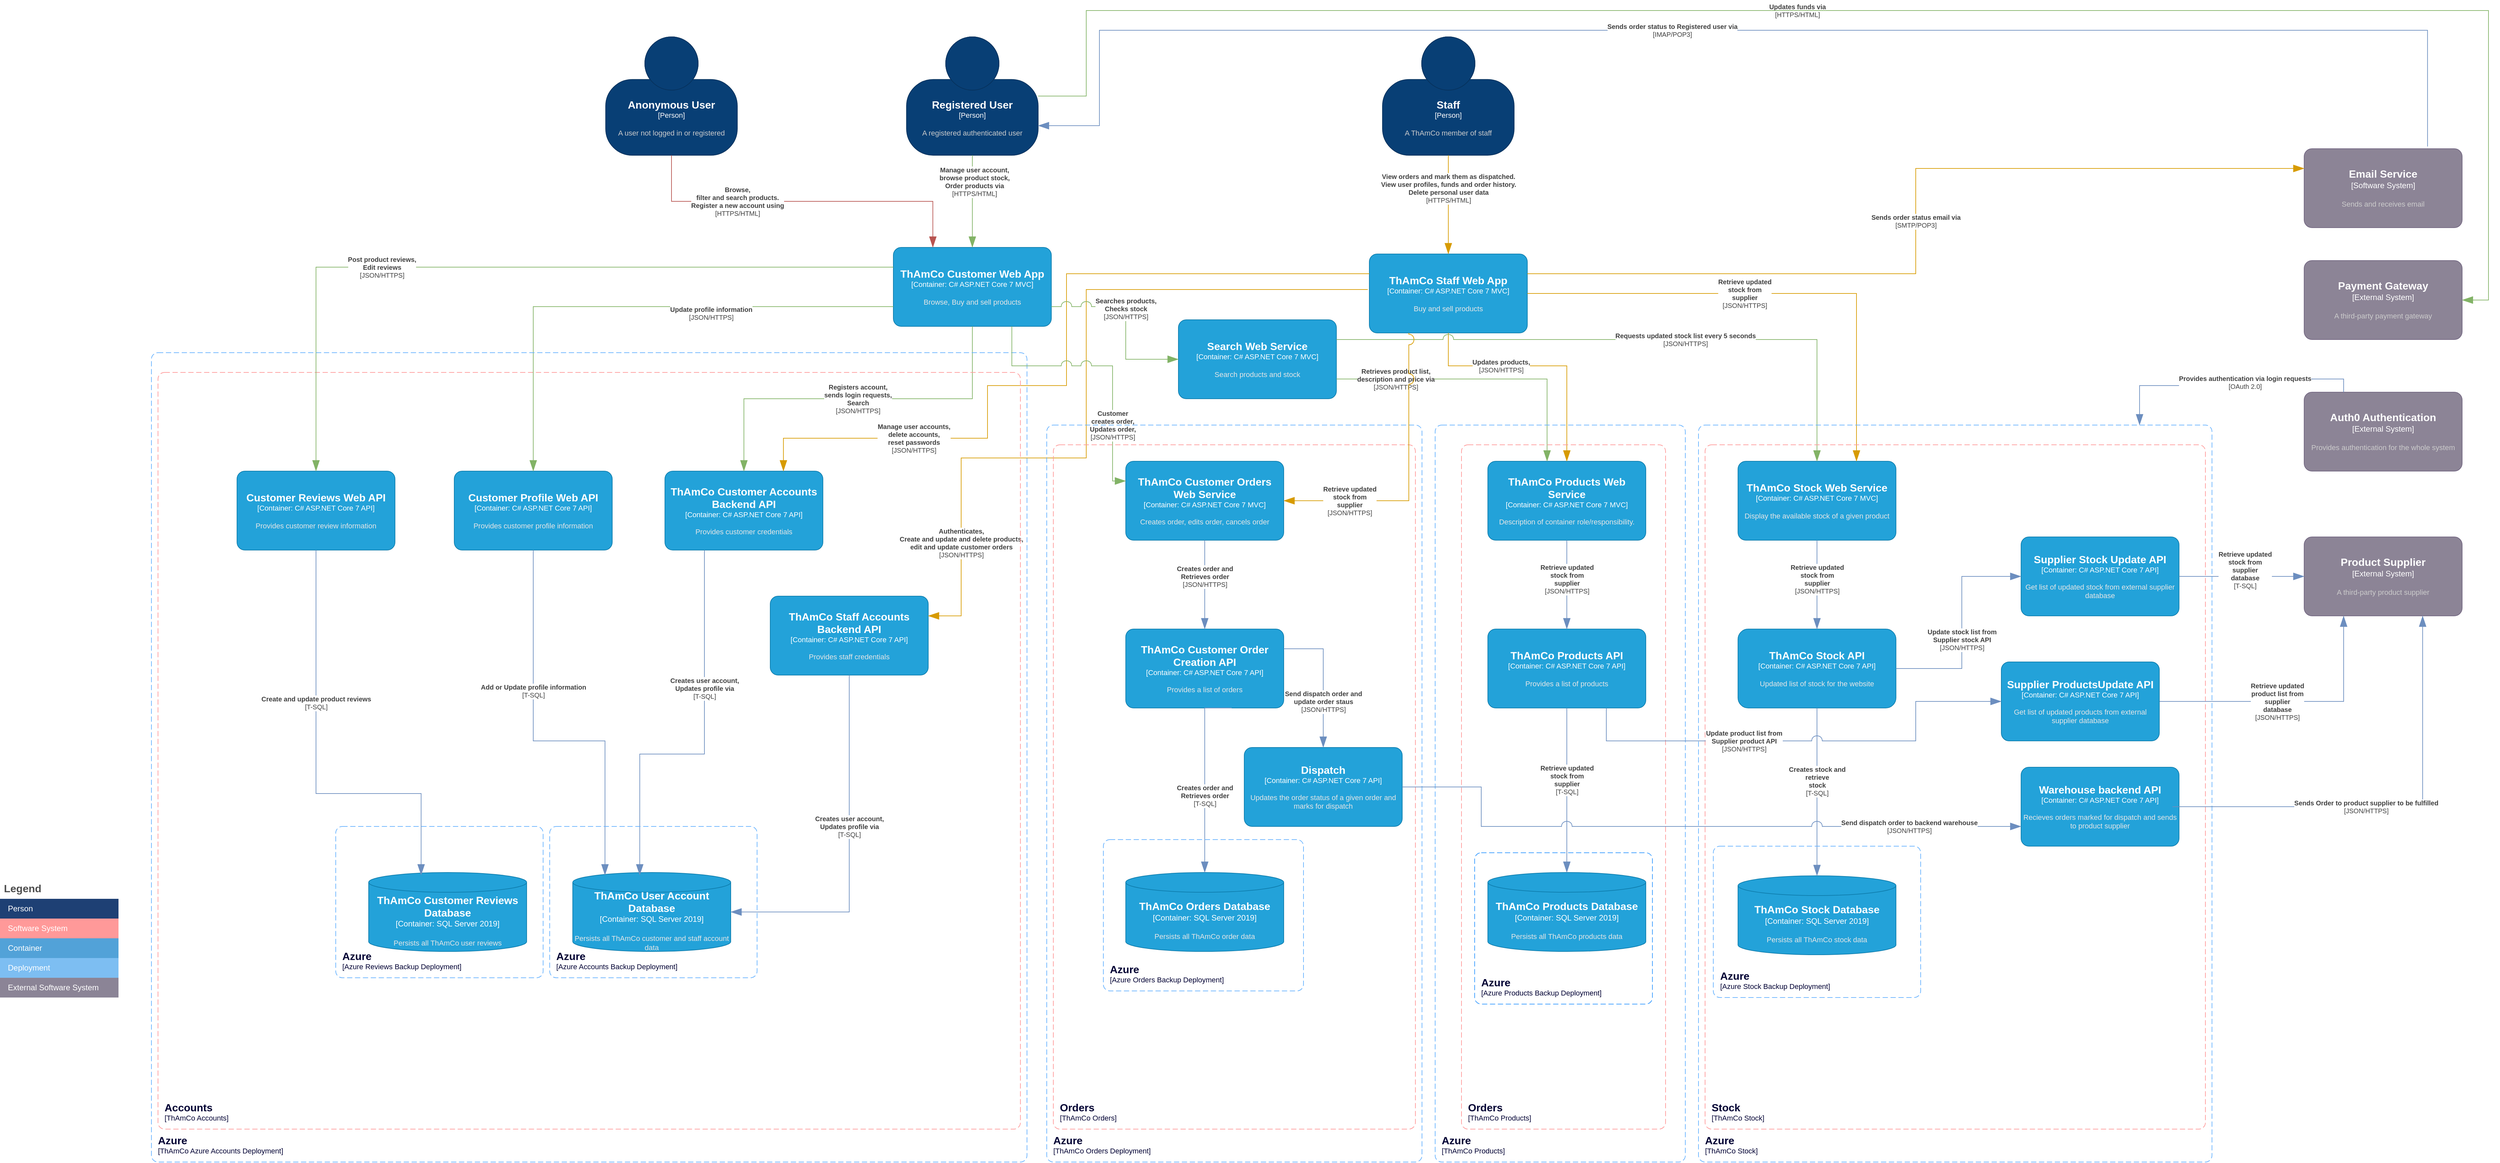 <mxfile version="24.8.3">
  <diagram name="Page-1" id="QHHEfMxwB9X5J4zXrERm">
    <mxGraphModel dx="2893" dy="1141" grid="1" gridSize="10" guides="1" tooltips="1" connect="1" arrows="1" fold="1" page="1" pageScale="1" pageWidth="827" pageHeight="1169" math="0" shadow="0">
      <root>
        <mxCell id="0" />
        <mxCell id="1" parent="0" />
        <object placeholders="1" c4Name="Anonymous User" c4Type="Person" c4Description="A user not logged in or registered" label="&lt;font style=&quot;font-size: 16px&quot;&gt;&lt;b&gt;%c4Name%&lt;/b&gt;&lt;/font&gt;&lt;div&gt;[%c4Type%]&lt;/div&gt;&lt;br&gt;&lt;div&gt;&lt;font style=&quot;font-size: 11px&quot;&gt;&lt;font color=&quot;#cccccc&quot;&gt;%c4Description%&lt;/font&gt;&lt;/div&gt;" id="r-YYf29p1y4Ag8u0LJh0-2">
          <mxCell style="html=1;fontSize=11;dashed=0;whiteSpace=wrap;fillColor=#083F75;strokeColor=#06315C;fontColor=#ffffff;shape=mxgraph.c4.person2;align=center;metaEdit=1;points=[[0.5,0,0],[1,0.5,0],[1,0.75,0],[0.75,1,0],[0.5,1,0],[0.25,1,0],[0,0.75,0],[0,0.5,0]];resizable=0;" parent="1" vertex="1">
            <mxGeometry x="170" y="60" width="200" height="180" as="geometry" />
          </mxCell>
        </object>
        <object placeholders="1" c4Name="Registered User" c4Type="Person" c4Description="A registered authenticated user" label="&lt;font style=&quot;font-size: 16px&quot;&gt;&lt;b&gt;%c4Name%&lt;/b&gt;&lt;/font&gt;&lt;div&gt;[%c4Type%]&lt;/div&gt;&lt;br&gt;&lt;div&gt;&lt;font style=&quot;font-size: 11px&quot;&gt;&lt;font color=&quot;#cccccc&quot;&gt;%c4Description%&lt;/font&gt;&lt;/div&gt;" id="r-YYf29p1y4Ag8u0LJh0-3">
          <mxCell style="html=1;fontSize=11;dashed=0;whiteSpace=wrap;fillColor=#083F75;strokeColor=#06315C;fontColor=#ffffff;shape=mxgraph.c4.person2;align=center;metaEdit=1;points=[[0.5,0,0],[1,0.5,0],[1,0.75,0],[0.75,1,0],[0.5,1,0],[0.25,1,0],[0,0.75,0],[0,0.5,0]];resizable=0;" parent="1" vertex="1">
            <mxGeometry x="627" y="60" width="200" height="180" as="geometry" />
          </mxCell>
        </object>
        <object placeholders="1" c4Name="Staff" c4Type="Person" c4Description="A ThAmCo member of staff" label="&lt;font style=&quot;font-size: 16px&quot;&gt;&lt;b&gt;%c4Name%&lt;/b&gt;&lt;/font&gt;&lt;div&gt;[%c4Type%]&lt;/div&gt;&lt;br&gt;&lt;div&gt;&lt;font style=&quot;font-size: 11px&quot;&gt;&lt;font color=&quot;#cccccc&quot;&gt;%c4Description%&lt;/font&gt;&lt;/div&gt;" id="r-YYf29p1y4Ag8u0LJh0-4">
          <mxCell style="html=1;fontSize=11;dashed=0;whiteSpace=wrap;fillColor=#083F75;strokeColor=#06315C;fontColor=#ffffff;shape=mxgraph.c4.person2;align=center;metaEdit=1;points=[[0.5,0,0],[1,0.5,0],[1,0.75,0],[0.75,1,0],[0.5,1,0],[0.25,1,0],[0,0.75,0],[0,0.5,0]];resizable=0;" parent="1" vertex="1">
            <mxGeometry x="1350" y="60" width="200" height="180" as="geometry" />
          </mxCell>
        </object>
        <object placeholders="1" c4Name="Email Service" c4Type="Software System" c4Description="Sends and receives email" label="&lt;font style=&quot;font-size: 16px&quot;&gt;&lt;b&gt;%c4Name%&lt;/b&gt;&lt;/font&gt;&lt;div&gt;[%c4Type%]&lt;/div&gt;&lt;br&gt;&lt;div&gt;&lt;font style=&quot;font-size: 11px&quot;&gt;&lt;font color=&quot;#cccccc&quot;&gt;%c4Description%&lt;/font&gt;&lt;/div&gt;" id="r-YYf29p1y4Ag8u0LJh0-5">
          <mxCell style="rounded=1;whiteSpace=wrap;html=1;labelBackgroundColor=none;fillColor=#8C8496;fontColor=#ffffff;align=center;arcSize=10;strokeColor=#736782;metaEdit=1;resizable=0;points=[[0.25,0,0],[0.5,0,0],[0.75,0,0],[1,0.25,0],[1,0.5,0],[1,0.75,0],[0.75,1,0],[0.5,1,0],[0.25,1,0],[0,0.75,0],[0,0.5,0],[0,0.25,0]];" parent="1" vertex="1">
            <mxGeometry x="2750" y="230" width="240" height="120" as="geometry" />
          </mxCell>
        </object>
        <object placeholders="1" c4Type="Relationship" c4Technology="HTTPS/HTML" c4Description="Updates funds via" label="&lt;div style=&quot;text-align: left&quot;&gt;&lt;div style=&quot;text-align: center&quot;&gt;&lt;b&gt;%c4Description%&lt;/b&gt;&lt;/div&gt;&lt;div style=&quot;text-align: center&quot;&gt;[%c4Technology%]&lt;/div&gt;&lt;/div&gt;" id="r-YYf29p1y4Ag8u0LJh0-6">
          <mxCell style="endArrow=blockThin;html=1;fontSize=10;fontColor=#404040;strokeWidth=1;endFill=1;strokeColor=#6c8ebf;elbow=vertical;metaEdit=1;endSize=14;startSize=14;jumpStyle=arc;jumpSize=16;rounded=0;edgeStyle=orthogonalEdgeStyle;exitX=0.781;exitY=-0.028;exitDx=0;exitDy=0;exitPerimeter=0;fillColor=#dae8fc;entryX=1;entryY=0.75;entryDx=0;entryDy=0;entryPerimeter=0;" parent="1" source="r-YYf29p1y4Ag8u0LJh0-5" target="r-YYf29p1y4Ag8u0LJh0-3" edge="1">
            <mxGeometry x="-0.067" y="-30" width="240" relative="1" as="geometry">
              <mxPoint x="2160" y="160" as="sourcePoint" />
              <mxPoint x="930" y="190" as="targetPoint" />
              <Array as="points">
                <mxPoint x="2937" y="50" />
                <mxPoint x="920" y="50" />
                <mxPoint x="920" y="195" />
              </Array>
              <mxPoint as="offset" />
            </mxGeometry>
          </mxCell>
        </object>
        <object placeholders="1" c4Name="ThAmCo Staff Web App" c4Type="Container" c4Technology="C# ASP.NET Core 7 MVC" c4Description="Buy and sell products" label="&lt;font style=&quot;font-size: 16px&quot;&gt;&lt;b&gt;%c4Name%&lt;/b&gt;&lt;/font&gt;&lt;div&gt;[%c4Type%: %c4Technology%]&lt;/div&gt;&lt;br&gt;&lt;div&gt;&lt;font style=&quot;font-size: 11px&quot;&gt;&lt;font color=&quot;#E6E6E6&quot;&gt;%c4Description%&lt;/font&gt;&lt;/div&gt;" id="r-YYf29p1y4Ag8u0LJh0-7">
          <mxCell style="rounded=1;whiteSpace=wrap;html=1;fontSize=11;labelBackgroundColor=none;fillColor=#23A2D9;fontColor=#ffffff;align=center;arcSize=10;strokeColor=#0E7DAD;metaEdit=1;resizable=0;points=[[0.25,0,0],[0.5,0,0],[0.75,0,0],[1,0.25,0],[1,0.5,0],[1,0.75,0],[0.75,1,0],[0.5,1,0],[0.25,1,0],[0,0.75,0],[0,0.5,0],[0,0.25,0]];" parent="1" vertex="1">
            <mxGeometry x="1330" y="390" width="240" height="120" as="geometry" />
          </mxCell>
        </object>
        <object placeholders="1" c4Name="ThAmCo Customer Web App" c4Type="Container" c4Technology="C# ASP.NET Core 7 MVC" c4Description="Browse, Buy and sell products" label="&lt;font style=&quot;font-size: 16px&quot;&gt;&lt;b&gt;%c4Name%&lt;/b&gt;&lt;/font&gt;&lt;div&gt;[%c4Type%: %c4Technology%]&lt;/div&gt;&lt;br&gt;&lt;div&gt;&lt;font style=&quot;font-size: 11px&quot;&gt;&lt;font color=&quot;#E6E6E6&quot;&gt;%c4Description%&lt;/font&gt;&lt;/div&gt;" id="r-YYf29p1y4Ag8u0LJh0-8">
          <mxCell style="rounded=1;whiteSpace=wrap;html=1;fontSize=11;labelBackgroundColor=none;fillColor=#23A2D9;fontColor=#ffffff;align=center;arcSize=10;strokeColor=#0E7DAD;metaEdit=1;resizable=0;points=[[0.25,0,0],[0.5,0,0],[0.75,0,0],[1,0.25,0],[1,0.5,0],[1,0.75,0],[0.75,1,0],[0.5,1,0],[0.25,1,0],[0,0.75,0],[0,0.5,0],[0,0.25,0]];" parent="1" vertex="1">
            <mxGeometry x="607" y="380" width="240" height="120" as="geometry" />
          </mxCell>
        </object>
        <object placeholders="1" c4Type="Relationship" c4Technology="HTTPS/HTML" c4Description="View orders and mark them as dispatched. &#xa;View user profiles, funds and order history. &#xa;Delete personal user data" label="&lt;div style=&quot;text-align: left&quot;&gt;&lt;div style=&quot;text-align: center&quot;&gt;&lt;b&gt;%c4Description%&lt;/b&gt;&lt;/div&gt;&lt;div style=&quot;text-align: center&quot;&gt;[%c4Technology%]&lt;/div&gt;&lt;/div&gt;" id="r-YYf29p1y4Ag8u0LJh0-9">
          <mxCell style="endArrow=blockThin;html=1;fontSize=10;fontColor=#404040;strokeWidth=1;endFill=1;strokeColor=#d79b00;elbow=vertical;metaEdit=1;endSize=14;startSize=14;jumpStyle=arc;jumpSize=16;rounded=0;edgeStyle=orthogonalEdgeStyle;exitX=0.5;exitY=1;exitDx=0;exitDy=0;exitPerimeter=0;entryX=0.5;entryY=0;entryDx=0;entryDy=0;entryPerimeter=0;fillColor=#ffe6cc;" parent="1" source="r-YYf29p1y4Ag8u0LJh0-4" target="r-YYf29p1y4Ag8u0LJh0-7" edge="1">
            <mxGeometry x="-0.333" width="240" relative="1" as="geometry">
              <mxPoint x="1170" y="280" as="sourcePoint" />
              <mxPoint x="1170" y="400" as="targetPoint" />
              <mxPoint as="offset" />
            </mxGeometry>
          </mxCell>
        </object>
        <object placeholders="1" c4Type="Relationship" c4Technology="HTTPS/HTML" c4Description="Manage user account,&#xa;browse product stock,&#xa;Order products via&#xa;" label="&lt;div style=&quot;text-align: left&quot;&gt;&lt;div style=&quot;text-align: center&quot;&gt;&lt;b&gt;%c4Description%&lt;/b&gt;&lt;/div&gt;&lt;div style=&quot;text-align: center&quot;&gt;[%c4Technology%]&lt;/div&gt;&lt;/div&gt;" id="r-YYf29p1y4Ag8u0LJh0-10">
          <mxCell style="endArrow=blockThin;html=1;fontSize=10;fontColor=#404040;strokeWidth=1;endFill=1;strokeColor=#82b366;elbow=vertical;metaEdit=1;endSize=14;startSize=14;jumpStyle=arc;jumpSize=16;rounded=0;edgeStyle=orthogonalEdgeStyle;exitX=0.5;exitY=1;exitDx=0;exitDy=0;exitPerimeter=0;entryX=0.5;entryY=0;entryDx=0;entryDy=0;entryPerimeter=0;fillColor=#d5e8d4;" parent="1" source="r-YYf29p1y4Ag8u0LJh0-3" target="r-YYf29p1y4Ag8u0LJh0-8" edge="1">
            <mxGeometry x="-0.429" y="3" width="240" relative="1" as="geometry">
              <mxPoint x="710" y="320" as="sourcePoint" />
              <mxPoint x="666" y="446" as="targetPoint" />
              <mxPoint as="offset" />
            </mxGeometry>
          </mxCell>
        </object>
        <object placeholders="1" c4Type="Relationship" c4Technology="SMTP/POP3" c4Description="Sends order status email via" label="&lt;div style=&quot;text-align: left&quot;&gt;&lt;div style=&quot;text-align: center&quot;&gt;&lt;b&gt;%c4Description%&lt;/b&gt;&lt;/div&gt;&lt;div style=&quot;text-align: center&quot;&gt;[%c4Technology%]&lt;/div&gt;&lt;/div&gt;" id="r-YYf29p1y4Ag8u0LJh0-11">
          <mxCell style="endArrow=blockThin;html=1;fontSize=10;fontColor=#404040;strokeWidth=1;endFill=1;strokeColor=#d79b00;elbow=vertical;metaEdit=1;endSize=14;startSize=14;jumpStyle=arc;jumpSize=16;rounded=0;edgeStyle=orthogonalEdgeStyle;exitX=1;exitY=0.25;exitDx=0;exitDy=0;exitPerimeter=0;entryX=0;entryY=0.25;entryDx=0;entryDy=0;entryPerimeter=0;fillColor=#ffe6cc;" parent="1" source="r-YYf29p1y4Ag8u0LJh0-7" target="r-YYf29p1y4Ag8u0LJh0-5" edge="1">
            <mxGeometry width="240" relative="1" as="geometry">
              <mxPoint x="1670" y="300" as="sourcePoint" />
              <mxPoint x="2650" y="130" as="targetPoint" />
            </mxGeometry>
          </mxCell>
        </object>
        <object placeholders="1" c4Type="Relationship" c4Technology="HTTPS/HTML" c4Description="Browse, &#xa;filter and search products.&#xa;Register a new account using&#xa;" label="&lt;div style=&quot;text-align: left&quot;&gt;&lt;div style=&quot;text-align: center&quot;&gt;&lt;b&gt;%c4Description%&lt;/b&gt;&lt;/div&gt;&lt;div style=&quot;text-align: center&quot;&gt;[%c4Technology%]&lt;/div&gt;&lt;/div&gt;" id="r-YYf29p1y4Ag8u0LJh0-12">
          <mxCell style="endArrow=blockThin;html=1;fontSize=10;fontColor=#404040;strokeWidth=1;endFill=1;strokeColor=#b85450;elbow=vertical;metaEdit=1;endSize=14;startSize=14;jumpStyle=arc;jumpSize=16;rounded=0;edgeStyle=orthogonalEdgeStyle;exitX=0.5;exitY=1;exitDx=0;exitDy=0;exitPerimeter=0;entryX=0.25;entryY=0;entryDx=0;entryDy=0;entryPerimeter=0;fillColor=#f8cecc;" parent="1" source="r-YYf29p1y4Ag8u0LJh0-2" target="r-YYf29p1y4Ag8u0LJh0-8" edge="1">
            <mxGeometry x="-0.367" width="240" relative="1" as="geometry">
              <mxPoint x="320" y="400" as="sourcePoint" />
              <mxPoint x="465" y="530" as="targetPoint" />
              <mxPoint as="offset" />
            </mxGeometry>
          </mxCell>
        </object>
        <object placeholders="1" c4Name="ThAmCo Customer Accounts Backend API" c4Type="Container" c4Technology="C# ASP.NET Core 7 API" c4Description="Provides customer credentials" label="&lt;font style=&quot;font-size: 16px&quot;&gt;&lt;b&gt;%c4Name%&lt;/b&gt;&lt;/font&gt;&lt;div&gt;[%c4Type%: %c4Technology%]&lt;/div&gt;&lt;br&gt;&lt;div&gt;&lt;font style=&quot;font-size: 11px&quot;&gt;&lt;font color=&quot;#E6E6E6&quot;&gt;%c4Description%&lt;/font&gt;&lt;/div&gt;" id="r-YYf29p1y4Ag8u0LJh0-13">
          <mxCell style="rounded=1;whiteSpace=wrap;html=1;fontSize=11;labelBackgroundColor=none;fillColor=#23A2D9;fontColor=#ffffff;align=center;arcSize=10;strokeColor=#0E7DAD;metaEdit=1;resizable=0;points=[[0.25,0,0],[0.5,0,0],[0.75,0,0],[1,0.25,0],[1,0.5,0],[1,0.75,0],[0.75,1,0],[0.5,1,0],[0.25,1,0],[0,0.75,0],[0,0.5,0],[0,0.25,0]];" parent="1" vertex="1">
            <mxGeometry x="260" y="720" width="240" height="120" as="geometry" />
          </mxCell>
        </object>
        <object placeholders="1" c4Name="ThAmCo Staff Accounts Backend API" c4Type="Container" c4Technology="C# ASP.NET Core 7 API" c4Description="Provides staff credentials" label="&lt;font style=&quot;font-size: 16px&quot;&gt;&lt;b&gt;%c4Name%&lt;/b&gt;&lt;/font&gt;&lt;div&gt;[%c4Type%: %c4Technology%]&lt;/div&gt;&lt;br&gt;&lt;div&gt;&lt;font style=&quot;font-size: 11px&quot;&gt;&lt;font color=&quot;#E6E6E6&quot;&gt;%c4Description%&lt;/font&gt;&lt;/div&gt;" id="r-YYf29p1y4Ag8u0LJh0-14">
          <mxCell style="rounded=1;whiteSpace=wrap;html=1;fontSize=11;labelBackgroundColor=none;fillColor=#23A2D9;fontColor=#ffffff;align=center;arcSize=10;strokeColor=#0E7DAD;metaEdit=1;resizable=0;points=[[0.25,0,0],[0.5,0,0],[0.75,0,0],[1,0.25,0],[1,0.5,0],[1,0.75,0],[0.75,1,0],[0.5,1,0],[0.25,1,0],[0,0.75,0],[0,0.5,0],[0,0.25,0]];" parent="1" vertex="1">
            <mxGeometry x="420" y="910" width="240" height="120" as="geometry" />
          </mxCell>
        </object>
        <object placeholders="1" c4Type="Relationship" c4Technology="JSON/HTTPS" c4Description="Registers account,&#xa; sends login requests,&#xa;Search" label="&lt;div style=&quot;text-align: left&quot;&gt;&lt;div style=&quot;text-align: center&quot;&gt;&lt;b&gt;%c4Description%&lt;/b&gt;&lt;/div&gt;&lt;div style=&quot;text-align: center&quot;&gt;[%c4Technology%]&lt;/div&gt;&lt;/div&gt;" id="r-YYf29p1y4Ag8u0LJh0-15">
          <mxCell style="endArrow=blockThin;html=1;fontSize=10;fontColor=#404040;strokeWidth=1;endFill=1;strokeColor=#82b366;elbow=vertical;metaEdit=1;endSize=14;startSize=14;jumpStyle=arc;jumpSize=16;rounded=0;edgeStyle=orthogonalEdgeStyle;exitX=0.5;exitY=1;exitDx=0;exitDy=0;exitPerimeter=0;entryX=0.5;entryY=0;entryDx=0;entryDy=0;entryPerimeter=0;fillColor=#d5e8d4;" parent="1" source="r-YYf29p1y4Ag8u0LJh0-8" target="r-YYf29p1y4Ag8u0LJh0-13" edge="1">
            <mxGeometry x="0.002" width="240" relative="1" as="geometry">
              <mxPoint x="710" y="580" as="sourcePoint" />
              <mxPoint x="705" y="740" as="targetPoint" />
              <mxPoint as="offset" />
            </mxGeometry>
          </mxCell>
        </object>
        <object placeholders="1" c4Type="Relationship" c4Technology="JSON/HTTPS" c4Description="Manage user accounts, &#xa;delete accounts, &#xa;reset passwords" label="&lt;div style=&quot;text-align: left&quot;&gt;&lt;div style=&quot;text-align: center&quot;&gt;&lt;b&gt;%c4Description%&lt;/b&gt;&lt;/div&gt;&lt;div style=&quot;text-align: center&quot;&gt;[%c4Technology%]&lt;/div&gt;&lt;/div&gt;" id="r-YYf29p1y4Ag8u0LJh0-16">
          <mxCell style="endArrow=blockThin;html=1;fontSize=10;fontColor=#404040;strokeWidth=1;endFill=1;strokeColor=#d79b00;elbow=vertical;metaEdit=1;endSize=14;startSize=14;jumpStyle=arc;jumpSize=16;rounded=0;edgeStyle=orthogonalEdgeStyle;exitX=0;exitY=0.25;exitDx=0;exitDy=0;exitPerimeter=0;fillColor=#ffe6cc;" parent="1" source="r-YYf29p1y4Ag8u0LJh0-7" edge="1">
            <mxGeometry x="0.583" width="240" relative="1" as="geometry">
              <mxPoint x="930" y="580" as="sourcePoint" />
              <mxPoint x="440" y="720" as="targetPoint" />
              <mxPoint as="offset" />
              <Array as="points">
                <mxPoint x="870" y="420" />
                <mxPoint x="870" y="590" />
                <mxPoint x="750" y="590" />
                <mxPoint x="750" y="670" />
                <mxPoint x="440" y="670" />
              </Array>
            </mxGeometry>
          </mxCell>
        </object>
        <object placeholders="1" c4Type="Relationship" c4Technology="JSON/HTTPS" c4Description="Authenticates,&#xa;Create and update and delete products,&#xa;edit and update customer orders" label="&lt;div style=&quot;text-align: left&quot;&gt;&lt;div style=&quot;text-align: center&quot;&gt;&lt;b&gt;%c4Description%&lt;/b&gt;&lt;/div&gt;&lt;div style=&quot;text-align: center&quot;&gt;[%c4Technology%]&lt;/div&gt;&lt;/div&gt;" id="r-YYf29p1y4Ag8u0LJh0-18">
          <mxCell style="endArrow=blockThin;html=1;fontSize=10;fontColor=#404040;strokeWidth=1;endFill=1;strokeColor=#d79b00;elbow=vertical;metaEdit=1;endSize=14;startSize=14;jumpStyle=arc;jumpSize=16;rounded=0;edgeStyle=orthogonalEdgeStyle;entryX=1;entryY=0.25;entryDx=0;entryDy=0;entryPerimeter=0;exitX=-0.01;exitY=0.45;exitDx=0;exitDy=0;exitPerimeter=0;fillColor=#ffe6cc;" parent="1" source="r-YYf29p1y4Ag8u0LJh0-7" target="r-YYf29p1y4Ag8u0LJh0-14" edge="1">
            <mxGeometry x="0.724" width="240" relative="1" as="geometry">
              <mxPoint x="1460" y="510" as="sourcePoint" />
              <mxPoint x="1240" y="570" as="targetPoint" />
              <Array as="points">
                <mxPoint x="900" y="444" />
                <mxPoint x="900" y="700" />
                <mxPoint x="710" y="700" />
                <mxPoint x="710" y="940" />
              </Array>
              <mxPoint as="offset" />
            </mxGeometry>
          </mxCell>
        </object>
        <object placeholders="1" c4Name="Customer Profile Web API" c4Type="Container" c4Technology="C# ASP.NET Core 7 API" c4Description="Provides customer profile information" label="&lt;font style=&quot;font-size: 16px&quot;&gt;&lt;b&gt;%c4Name%&lt;/b&gt;&lt;/font&gt;&lt;div&gt;[%c4Type%: %c4Technology%]&lt;/div&gt;&lt;br&gt;&lt;div&gt;&lt;font style=&quot;font-size: 11px&quot;&gt;&lt;font color=&quot;#E6E6E6&quot;&gt;%c4Description%&lt;/font&gt;&lt;/div&gt;" id="r-YYf29p1y4Ag8u0LJh0-19">
          <mxCell style="rounded=1;whiteSpace=wrap;html=1;fontSize=11;labelBackgroundColor=none;fillColor=#23A2D9;fontColor=#ffffff;align=center;arcSize=10;strokeColor=#0E7DAD;metaEdit=1;resizable=0;points=[[0.25,0,0],[0.5,0,0],[0.75,0,0],[1,0.25,0],[1,0.5,0],[1,0.75,0],[0.75,1,0],[0.5,1,0],[0.25,1,0],[0,0.75,0],[0,0.5,0],[0,0.25,0]];" parent="1" vertex="1">
            <mxGeometry x="-60" y="720" width="240" height="120" as="geometry" />
          </mxCell>
        </object>
        <object placeholders="1" c4Name="ThAmCo Customer Orders Web Service" c4Type="Container" c4Technology="C# ASP.NET Core 7 MVC" c4Description="Creates order, edits order, cancels order" label="&lt;font style=&quot;font-size: 16px&quot;&gt;&lt;b&gt;%c4Name%&lt;/b&gt;&lt;/font&gt;&lt;div&gt;[%c4Type%: %c4Technology%]&lt;/div&gt;&lt;br&gt;&lt;div&gt;&lt;font style=&quot;font-size: 11px&quot;&gt;&lt;font color=&quot;#E6E6E6&quot;&gt;%c4Description%&lt;/font&gt;&lt;/div&gt;" id="r-YYf29p1y4Ag8u0LJh0-20">
          <mxCell style="rounded=1;whiteSpace=wrap;html=1;fontSize=11;labelBackgroundColor=none;fillColor=#23A2D9;fontColor=#ffffff;align=center;arcSize=10;strokeColor=#0E7DAD;metaEdit=1;resizable=0;points=[[0.25,0,0],[0.5,0,0],[0.75,0,0],[1,0.25,0],[1,0.5,0],[1,0.75,0],[0.75,1,0],[0.5,1,0],[0.25,1,0],[0,0.75,0],[0,0.5,0],[0,0.25,0]];" parent="1" vertex="1">
            <mxGeometry x="960" y="705" width="240" height="120" as="geometry" />
          </mxCell>
        </object>
        <object placeholders="1" c4Name="ThAmCo Customer Order Creation API" c4Type="Container" c4Technology="C# ASP.NET Core 7 API" c4Description="Provides a list of orders" label="&lt;font style=&quot;font-size: 16px&quot;&gt;&lt;b&gt;%c4Name%&lt;/b&gt;&lt;/font&gt;&lt;div&gt;[%c4Type%: %c4Technology%]&lt;/div&gt;&lt;br&gt;&lt;div&gt;&lt;font style=&quot;font-size: 11px&quot;&gt;&lt;font color=&quot;#E6E6E6&quot;&gt;%c4Description%&lt;/font&gt;&lt;/div&gt;" id="r-YYf29p1y4Ag8u0LJh0-21">
          <mxCell style="rounded=1;whiteSpace=wrap;html=1;fontSize=11;labelBackgroundColor=none;fillColor=#23A2D9;fontColor=#ffffff;align=center;arcSize=10;strokeColor=#0E7DAD;metaEdit=1;resizable=0;points=[[0.25,0,0],[0.5,0,0],[0.75,0,0],[1,0.25,0],[1,0.5,0],[1,0.75,0],[0.75,1,0],[0.5,1,0],[0.25,1,0],[0,0.75,0],[0,0.5,0],[0,0.25,0]];" parent="1" vertex="1">
            <mxGeometry x="960" y="960" width="240" height="120" as="geometry" />
          </mxCell>
        </object>
        <object placeholders="1" c4Name="Search Web Service" c4Type="Container" c4Technology="C# ASP.NET Core 7 MVC" c4Description="Search products and stock" label="&lt;font style=&quot;font-size: 16px&quot;&gt;&lt;b&gt;%c4Name%&lt;/b&gt;&lt;/font&gt;&lt;div&gt;[%c4Type%: %c4Technology%]&lt;/div&gt;&lt;br&gt;&lt;div&gt;&lt;font style=&quot;font-size: 11px&quot;&gt;&lt;font color=&quot;#E6E6E6&quot;&gt;%c4Description%&lt;/font&gt;&lt;/div&gt;" id="r-YYf29p1y4Ag8u0LJh0-22">
          <mxCell style="rounded=1;whiteSpace=wrap;html=1;fontSize=11;labelBackgroundColor=none;fillColor=#23A2D9;fontColor=#ffffff;align=center;arcSize=10;strokeColor=#0E7DAD;metaEdit=1;resizable=0;points=[[0.25,0,0],[0.5,0,0],[0.75,0,0],[1,0.25,0],[1,0.5,0],[1,0.75,0],[0.75,1,0],[0.5,1,0],[0.25,1,0],[0,0.75,0],[0,0.5,0],[0,0.25,0]];" parent="1" vertex="1">
            <mxGeometry x="1040" y="490" width="240" height="120" as="geometry" />
          </mxCell>
        </object>
        <object placeholders="1" c4Type="ThAmCo Orders Database" c4Container="Container" c4Technology="SQL Server 2019" c4Description="Persists all ThAmCo order data" label="&lt;font style=&quot;font-size: 16px&quot;&gt;&lt;b&gt;%c4Type%&lt;/b&gt;&lt;/font&gt;&lt;div&gt;[%c4Container%:&amp;nbsp;%c4Technology%]&lt;/div&gt;&lt;br&gt;&lt;div&gt;&lt;font style=&quot;font-size: 11px&quot;&gt;&lt;font color=&quot;#E6E6E6&quot;&gt;%c4Description%&lt;/font&gt;&lt;/div&gt;" id="r-YYf29p1y4Ag8u0LJh0-43">
          <mxCell style="shape=cylinder3;size=15;whiteSpace=wrap;html=1;boundedLbl=1;rounded=0;labelBackgroundColor=none;fillColor=#23A2D9;fontSize=12;fontColor=#ffffff;align=center;strokeColor=#0E7DAD;metaEdit=1;points=[[0.5,0,0],[1,0.25,0],[1,0.5,0],[1,0.75,0],[0.5,1,0],[0,0.75,0],[0,0.5,0],[0,0.25,0]];resizable=0;" parent="1" vertex="1">
            <mxGeometry x="960" y="1330" width="240" height="120" as="geometry" />
          </mxCell>
        </object>
        <object placeholders="1" c4Type="Relationship" c4Technology="T-SQL" c4Description="Creates order and&#xa;Retrieves order" label="&lt;div style=&quot;text-align: left&quot;&gt;&lt;div style=&quot;text-align: center&quot;&gt;&lt;b&gt;%c4Description%&lt;/b&gt;&lt;/div&gt;&lt;div style=&quot;text-align: center&quot;&gt;[%c4Technology%]&lt;/div&gt;&lt;/div&gt;" id="r-YYf29p1y4Ag8u0LJh0-44">
          <mxCell style="endArrow=blockThin;html=1;fontSize=10;fontColor=#404040;strokeWidth=1;endFill=1;strokeColor=#6c8ebf;elbow=vertical;metaEdit=1;endSize=14;startSize=14;jumpStyle=arc;jumpSize=16;rounded=0;edgeStyle=orthogonalEdgeStyle;exitX=0.5;exitY=1;exitDx=0;exitDy=0;exitPerimeter=0;entryX=0.5;entryY=0;entryDx=0;entryDy=0;entryPerimeter=0;fillColor=#dae8fc;" parent="1" source="r-YYf29p1y4Ag8u0LJh0-21" target="r-YYf29p1y4Ag8u0LJh0-43" edge="1">
            <mxGeometry x="0.295" width="240" relative="1" as="geometry">
              <mxPoint x="1330" y="1080" as="sourcePoint" />
              <mxPoint x="1320" y="1270" as="targetPoint" />
              <Array as="points">
                <mxPoint x="1121" y="1080" />
                <mxPoint x="1080" y="1080" />
              </Array>
              <mxPoint as="offset" />
            </mxGeometry>
          </mxCell>
        </object>
        <object placeholders="1" c4Type="ThAmCo User Account Database" c4Container="Container" c4Technology="SQL Server 2019" c4Description="Persists all ThAmCo customer and staff account data" label="&lt;font style=&quot;font-size: 16px&quot;&gt;&lt;b&gt;%c4Type%&lt;/b&gt;&lt;/font&gt;&lt;div&gt;[%c4Container%:&amp;nbsp;%c4Technology%]&lt;/div&gt;&lt;br&gt;&lt;div&gt;&lt;font style=&quot;font-size: 11px&quot;&gt;&lt;font color=&quot;#E6E6E6&quot;&gt;%c4Description%&lt;/font&gt;&lt;/div&gt;" id="r-YYf29p1y4Ag8u0LJh0-45">
          <mxCell style="shape=cylinder3;size=15;whiteSpace=wrap;html=1;boundedLbl=1;rounded=0;labelBackgroundColor=none;fillColor=#23A2D9;fontSize=12;fontColor=#ffffff;align=center;strokeColor=#0E7DAD;metaEdit=1;points=[[0.5,0,0],[1,0.25,0],[1,0.5,0],[1,0.75,0],[0.5,1,0],[0,0.75,0],[0,0.5,0],[0,0.25,0]];resizable=0;" parent="1" vertex="1">
            <mxGeometry x="120" y="1330" width="240" height="120" as="geometry" />
          </mxCell>
        </object>
        <object placeholders="1" c4Name="Customer Reviews Web API" c4Type="Container" c4Technology="C# ASP.NET Core 7 API" c4Description="Provides customer review information" label="&lt;font style=&quot;font-size: 16px&quot;&gt;&lt;b&gt;%c4Name%&lt;/b&gt;&lt;/font&gt;&lt;div&gt;[%c4Type%: %c4Technology%]&lt;/div&gt;&lt;br&gt;&lt;div&gt;&lt;font style=&quot;font-size: 11px&quot;&gt;&lt;font color=&quot;#E6E6E6&quot;&gt;%c4Description%&lt;/font&gt;&lt;/div&gt;" id="r-YYf29p1y4Ag8u0LJh0-46">
          <mxCell style="rounded=1;whiteSpace=wrap;html=1;fontSize=11;labelBackgroundColor=none;fillColor=#23A2D9;fontColor=#ffffff;align=center;arcSize=10;strokeColor=#0E7DAD;metaEdit=1;resizable=0;points=[[0.25,0,0],[0.5,0,0],[0.75,0,0],[1,0.25,0],[1,0.5,0],[1,0.75,0],[0.75,1,0],[0.5,1,0],[0.25,1,0],[0,0.75,0],[0,0.5,0],[0,0.25,0]];" parent="1" vertex="1">
            <mxGeometry x="-390" y="720" width="240" height="120" as="geometry" />
          </mxCell>
        </object>
        <object placeholders="1" c4Type="ThAmCo Customer Reviews Database" c4Container="Container" c4Technology="SQL Server 2019" c4Description="Persists all ThAmCo user reviews" label="&lt;font style=&quot;font-size: 16px&quot;&gt;&lt;b&gt;%c4Type%&lt;/b&gt;&lt;/font&gt;&lt;div&gt;[%c4Container%:&amp;nbsp;%c4Technology%]&lt;/div&gt;&lt;br&gt;&lt;div&gt;&lt;font style=&quot;font-size: 11px&quot;&gt;&lt;font color=&quot;#E6E6E6&quot;&gt;%c4Description%&lt;/font&gt;&lt;/div&gt;" id="r-YYf29p1y4Ag8u0LJh0-48">
          <mxCell style="shape=cylinder3;size=15;whiteSpace=wrap;html=1;boundedLbl=1;rounded=0;labelBackgroundColor=none;fillColor=#23A2D9;fontSize=12;fontColor=#ffffff;align=center;strokeColor=#0E7DAD;metaEdit=1;points=[[0.5,0,0],[1,0.25,0],[1,0.5,0],[1,0.75,0],[0.5,1,0],[0,0.75,0],[0,0.5,0],[0,0.25,0]];resizable=0;" parent="1" vertex="1">
            <mxGeometry x="-190" y="1330" width="240" height="120" as="geometry" />
          </mxCell>
        </object>
        <object placeholders="1" c4Type="Relationship" c4Technology="T-SQL" c4Description="Creates user account,&#xa;Updates profile via" label="&lt;div style=&quot;text-align: left&quot;&gt;&lt;div style=&quot;text-align: center&quot;&gt;&lt;b&gt;%c4Description%&lt;/b&gt;&lt;/div&gt;&lt;div style=&quot;text-align: center&quot;&gt;[%c4Technology%]&lt;/div&gt;&lt;/div&gt;" id="r-YYf29p1y4Ag8u0LJh0-49">
          <mxCell style="endArrow=blockThin;html=1;fontSize=10;fontColor=#404040;strokeWidth=1;endFill=1;strokeColor=#6c8ebf;elbow=vertical;metaEdit=1;endSize=14;startSize=14;jumpStyle=arc;jumpSize=16;rounded=0;edgeStyle=orthogonalEdgeStyle;exitX=0.25;exitY=1;exitDx=0;exitDy=0;exitPerimeter=0;entryX=0.424;entryY=0.033;entryDx=0;entryDy=0;entryPerimeter=0;fillColor=#dae8fc;" parent="1" source="r-YYf29p1y4Ag8u0LJh0-13" target="r-YYf29p1y4Ag8u0LJh0-45" edge="1">
            <mxGeometry x="-0.291" width="240" relative="1" as="geometry">
              <mxPoint x="70" y="1020" as="sourcePoint" />
              <mxPoint x="120" y="1310" as="targetPoint" />
              <Array as="points">
                <mxPoint x="320" y="1150" />
                <mxPoint x="222" y="1150" />
              </Array>
              <mxPoint as="offset" />
            </mxGeometry>
          </mxCell>
        </object>
        <object placeholders="1" c4Name="Accounts" c4Type="ContainerScopeBoundary" c4Application="ThAmCo Accounts" label="&lt;font style=&quot;font-size: 16px&quot;&gt;&lt;b&gt;&lt;div style=&quot;text-align: left&quot;&gt;%c4Name%&lt;/div&gt;&lt;/b&gt;&lt;/font&gt;&lt;div style=&quot;text-align: left&quot;&gt;[%c4Application%]&lt;/div&gt;" id="r-YYf29p1y4Ag8u0LJh0-50">
          <mxCell style="rounded=1;fontSize=11;whiteSpace=wrap;html=1;dashed=1;arcSize=20;fillColor=none;strokeColor=#FF9999;fontColor=#000033;labelBackgroundColor=none;align=left;verticalAlign=bottom;labelBorderColor=none;spacingTop=0;spacing=10;dashPattern=8 4;metaEdit=1;rotatable=0;perimeter=rectanglePerimeter;labelPadding=0;allowArrows=0;connectable=0;expand=0;recursiveResize=0;editable=1;pointerEvents=0;absoluteArcSize=1;points=[[0.25,0,0],[0.5,0,0],[0.75,0,0],[1,0.25,0],[1,0.5,0],[1,0.75,0],[0.75,1,0],[0.5,1,0],[0.25,1,0],[0,0.75,0],[0,0.5,0],[0,0.25,0]];" parent="1" vertex="1">
            <mxGeometry x="-510" y="570" width="1310" height="1150" as="geometry" />
          </mxCell>
        </object>
        <object placeholders="1" c4Type="Relationship" c4Technology="JSON/HTTPS" c4Description="Update profile information" label="&lt;div style=&quot;text-align: left&quot;&gt;&lt;div style=&quot;text-align: center&quot;&gt;&lt;b&gt;%c4Description%&lt;/b&gt;&lt;/div&gt;&lt;div style=&quot;text-align: center&quot;&gt;[%c4Technology%]&lt;/div&gt;&lt;/div&gt;" id="r-YYf29p1y4Ag8u0LJh0-51">
          <mxCell style="endArrow=blockThin;html=1;fontSize=10;fontColor=#404040;strokeWidth=1;endFill=1;strokeColor=#82b366;elbow=vertical;metaEdit=1;endSize=14;startSize=14;jumpStyle=arc;jumpSize=16;rounded=0;edgeStyle=orthogonalEdgeStyle;exitX=0;exitY=0.75;exitDx=0;exitDy=0;exitPerimeter=0;fillColor=#d5e8d4;" parent="1" source="r-YYf29p1y4Ag8u0LJh0-8" target="r-YYf29p1y4Ag8u0LJh0-19" edge="1">
            <mxGeometry x="-0.305" y="10" width="240" relative="1" as="geometry">
              <mxPoint x="140" y="510" as="sourcePoint" />
              <mxPoint x="-207" y="730" as="targetPoint" />
              <mxPoint as="offset" />
            </mxGeometry>
          </mxCell>
        </object>
        <object placeholders="1" c4Type="Relationship" c4Technology="JSON/HTTPS" c4Description="Post product reviews,&#xa;Edit reviews" label="&lt;div style=&quot;text-align: left&quot;&gt;&lt;div style=&quot;text-align: center&quot;&gt;&lt;b&gt;%c4Description%&lt;/b&gt;&lt;/div&gt;&lt;div style=&quot;text-align: center&quot;&gt;[%c4Technology%]&lt;/div&gt;&lt;/div&gt;" id="r-YYf29p1y4Ag8u0LJh0-52">
          <mxCell style="endArrow=blockThin;html=1;fontSize=10;fontColor=#404040;strokeWidth=1;endFill=1;strokeColor=#82b366;elbow=vertical;metaEdit=1;endSize=14;startSize=14;jumpStyle=arc;jumpSize=16;rounded=0;edgeStyle=orthogonalEdgeStyle;exitX=0;exitY=0.25;exitDx=0;exitDy=0;exitPerimeter=0;fillColor=#d5e8d4;" parent="1" source="r-YYf29p1y4Ag8u0LJh0-8" target="r-YYf29p1y4Ag8u0LJh0-46" edge="1">
            <mxGeometry x="0.309" width="240" relative="1" as="geometry">
              <mxPoint x="-270" y="450" as="sourcePoint" />
              <mxPoint x="-617" y="670" as="targetPoint" />
              <mxPoint as="offset" />
            </mxGeometry>
          </mxCell>
        </object>
        <object placeholders="1" c4Type="Relationship" c4Technology="T-SQL" c4Description="Add or Update profile information" label="&lt;div style=&quot;text-align: left&quot;&gt;&lt;div style=&quot;text-align: center&quot;&gt;&lt;b&gt;%c4Description%&lt;/b&gt;&lt;/div&gt;&lt;div style=&quot;text-align: center&quot;&gt;[%c4Technology%]&lt;/div&gt;&lt;/div&gt;" id="r-YYf29p1y4Ag8u0LJh0-53">
          <mxCell style="endArrow=blockThin;html=1;fontSize=10;fontColor=#404040;strokeWidth=1;endFill=1;strokeColor=#6c8ebf;elbow=vertical;metaEdit=1;endSize=14;startSize=14;jumpStyle=arc;jumpSize=16;rounded=0;edgeStyle=orthogonalEdgeStyle;entryX=0.204;entryY=0.033;entryDx=0;entryDy=0;entryPerimeter=0;exitX=0.5;exitY=1;exitDx=0;exitDy=0;exitPerimeter=0;fillColor=#dae8fc;" parent="1" source="r-YYf29p1y4Ag8u0LJh0-19" target="r-YYf29p1y4Ag8u0LJh0-45" edge="1">
            <mxGeometry x="-0.29" width="240" relative="1" as="geometry">
              <mxPoint x="70" y="880" as="sourcePoint" />
              <mxPoint x="170" y="1280" as="targetPoint" />
              <Array as="points">
                <mxPoint x="60" y="1130" />
                <mxPoint x="169" y="1130" />
              </Array>
              <mxPoint as="offset" />
            </mxGeometry>
          </mxCell>
        </object>
        <object placeholders="1" c4Type="Relationship" c4Technology="T-SQL" c4Description="Create and update product reviews" label="&lt;div style=&quot;text-align: left&quot;&gt;&lt;div style=&quot;text-align: center&quot;&gt;&lt;b&gt;%c4Description%&lt;/b&gt;&lt;/div&gt;&lt;div style=&quot;text-align: center&quot;&gt;[%c4Technology%]&lt;/div&gt;&lt;/div&gt;" id="r-YYf29p1y4Ag8u0LJh0-54">
          <mxCell style="endArrow=blockThin;html=1;fontSize=10;fontColor=#404040;strokeWidth=1;endFill=1;strokeColor=#6c8ebf;elbow=vertical;metaEdit=1;endSize=14;startSize=14;jumpStyle=arc;jumpSize=16;rounded=0;edgeStyle=orthogonalEdgeStyle;entryX=0.332;entryY=0.033;entryDx=0;entryDy=0;entryPerimeter=0;exitX=0.5;exitY=1;exitDx=0;exitDy=0;exitPerimeter=0;fillColor=#dae8fc;" parent="1" source="r-YYf29p1y4Ag8u0LJh0-46" target="r-YYf29p1y4Ag8u0LJh0-48" edge="1">
            <mxGeometry x="-0.29" width="240" relative="1" as="geometry">
              <mxPoint x="-300" y="860" as="sourcePoint" />
              <mxPoint x="-80" y="1210" as="targetPoint" />
              <Array as="points">
                <mxPoint x="-270" y="1210" />
                <mxPoint x="-110" y="1210" />
              </Array>
              <mxPoint as="offset" />
            </mxGeometry>
          </mxCell>
        </object>
        <object placeholders="1" c4Name="Azure" c4Type="ContainerScopeBoundary" c4Application="ThAmCo Azure Accounts Deployment" label="&lt;font style=&quot;font-size: 16px&quot;&gt;&lt;b&gt;&lt;div style=&quot;text-align: left&quot;&gt;%c4Name%&lt;/div&gt;&lt;/b&gt;&lt;/font&gt;&lt;div style=&quot;text-align: left&quot;&gt;[%c4Application%]&lt;/div&gt;" id="r-YYf29p1y4Ag8u0LJh0-56">
          <mxCell style="rounded=1;fontSize=11;whiteSpace=wrap;html=1;dashed=1;arcSize=20;fillColor=none;strokeColor=#66B2FF;fontColor=#000033;labelBackgroundColor=none;align=left;verticalAlign=bottom;labelBorderColor=none;spacingTop=0;spacing=10;dashPattern=8 4;metaEdit=1;rotatable=0;perimeter=rectanglePerimeter;labelPadding=0;allowArrows=0;connectable=0;expand=0;recursiveResize=0;editable=1;pointerEvents=0;absoluteArcSize=1;points=[[0.25,0,0],[0.5,0,0],[0.75,0,0],[1,0.25,0],[1,0.5,0],[1,0.75,0],[0.75,1,0],[0.5,1,0],[0.25,1,0],[0,0.75,0],[0,0.5,0],[0,0.25,0]];" parent="1" vertex="1">
            <mxGeometry x="-520" y="540" width="1330" height="1230" as="geometry" />
          </mxCell>
        </object>
        <object placeholders="1" c4Type="Relationship" c4Technology="T-SQL" c4Description="Creates user account,&#xa;Updates profile via" label="&lt;div style=&quot;text-align: left&quot;&gt;&lt;div style=&quot;text-align: center&quot;&gt;&lt;b&gt;%c4Description%&lt;/b&gt;&lt;/div&gt;&lt;div style=&quot;text-align: center&quot;&gt;[%c4Technology%]&lt;/div&gt;&lt;/div&gt;" id="r-YYf29p1y4Ag8u0LJh0-57">
          <mxCell style="endArrow=blockThin;html=1;fontSize=10;fontColor=#404040;strokeWidth=1;endFill=1;strokeColor=#6c8ebf;elbow=vertical;metaEdit=1;endSize=14;startSize=14;jumpStyle=arc;jumpSize=16;rounded=0;edgeStyle=orthogonalEdgeStyle;exitX=0.5;exitY=1;exitDx=0;exitDy=0;exitPerimeter=0;entryX=1;entryY=0.5;entryDx=0;entryDy=0;entryPerimeter=0;fillColor=#dae8fc;" parent="1" source="r-YYf29p1y4Ag8u0LJh0-14" target="r-YYf29p1y4Ag8u0LJh0-45" edge="1">
            <mxGeometry x="-0.148" width="240" relative="1" as="geometry">
              <mxPoint x="710" y="1070" as="sourcePoint" />
              <mxPoint x="612" y="1564" as="targetPoint" />
              <Array as="points">
                <mxPoint x="540" y="1390" />
              </Array>
              <mxPoint as="offset" />
            </mxGeometry>
          </mxCell>
        </object>
        <object placeholders="1" c4Name="Dispatch" c4Type="Container" c4Technology="C# ASP.NET Core 7 API" c4Description="Updates the order status of a given order and marks for dispatch" label="&lt;font style=&quot;font-size: 16px&quot;&gt;&lt;b&gt;%c4Name%&lt;/b&gt;&lt;/font&gt;&lt;div&gt;[%c4Type%: %c4Technology%]&lt;/div&gt;&lt;br&gt;&lt;div&gt;&lt;font style=&quot;font-size: 11px&quot;&gt;&lt;font color=&quot;#E6E6E6&quot;&gt;%c4Description%&lt;/font&gt;&lt;/div&gt;" id="r-YYf29p1y4Ag8u0LJh0-58">
          <mxCell style="rounded=1;whiteSpace=wrap;html=1;fontSize=11;labelBackgroundColor=none;fillColor=#23A2D9;fontColor=#ffffff;align=center;arcSize=10;strokeColor=#0E7DAD;metaEdit=1;resizable=0;points=[[0.25,0,0],[0.5,0,0],[0.75,0,0],[1,0.25,0],[1,0.5,0],[1,0.75,0],[0.75,1,0],[0.5,1,0],[0.25,1,0],[0,0.75,0],[0,0.5,0],[0,0.25,0]];" parent="1" vertex="1">
            <mxGeometry x="1140" y="1140" width="240" height="120" as="geometry" />
          </mxCell>
        </object>
        <object placeholders="1" c4Name="Warehouse backend API" c4Type="Container" c4Technology="C# ASP.NET Core 7 API" c4Description="Recieves orders marked for dispatch and sends to product supplier" label="&lt;font style=&quot;font-size: 16px&quot;&gt;&lt;b&gt;%c4Name%&lt;/b&gt;&lt;/font&gt;&lt;div&gt;[%c4Type%: %c4Technology%]&lt;/div&gt;&lt;br&gt;&lt;div&gt;&lt;font style=&quot;font-size: 11px&quot;&gt;&lt;font color=&quot;#E6E6E6&quot;&gt;%c4Description%&lt;/font&gt;&lt;/div&gt;" id="r-YYf29p1y4Ag8u0LJh0-59">
          <mxCell style="rounded=1;whiteSpace=wrap;html=1;fontSize=11;labelBackgroundColor=none;fillColor=#23A2D9;fontColor=#ffffff;align=center;arcSize=10;strokeColor=#0E7DAD;metaEdit=1;resizable=0;points=[[0.25,0,0],[0.5,0,0],[0.75,0,0],[1,0.25,0],[1,0.5,0],[1,0.75,0],[0.75,1,0],[0.5,1,0],[0.25,1,0],[0,0.75,0],[0,0.5,0],[0,0.25,0]];" parent="1" vertex="1">
            <mxGeometry x="2320" y="1170" width="240" height="120" as="geometry" />
          </mxCell>
        </object>
        <object placeholders="1" c4Name="Product Supplier" c4Type="External System" c4Description="A third-party product supplier" label="&lt;font style=&quot;font-size: 16px&quot;&gt;&lt;b&gt;%c4Name%&lt;/b&gt;&lt;/font&gt;&lt;div&gt;[%c4Type%]&lt;/div&gt;&lt;br&gt;&lt;div&gt;&lt;font style=&quot;font-size: 11px&quot;&gt;&lt;font color=&quot;#cccccc&quot;&gt;%c4Description%&lt;/font&gt;&lt;/div&gt;" id="r-YYf29p1y4Ag8u0LJh0-60">
          <mxCell style="rounded=1;whiteSpace=wrap;html=1;labelBackgroundColor=none;fillColor=#8C8496;fontColor=#ffffff;align=center;arcSize=10;strokeColor=#736782;metaEdit=1;resizable=0;points=[[0.25,0,0],[0.5,0,0],[0.75,0,0],[1,0.25,0],[1,0.5,0],[1,0.75,0],[0.75,1,0],[0.5,1,0],[0.25,1,0],[0,0.75,0],[0,0.5,0],[0,0.25,0]];" parent="1" vertex="1">
            <mxGeometry x="2750" y="820" width="240" height="120" as="geometry" />
          </mxCell>
        </object>
        <object placeholders="1" c4Name="Payment Gateway" c4Type="External System" c4Description="A third-party payment gateway" label="&lt;font style=&quot;font-size: 16px&quot;&gt;&lt;b&gt;%c4Name%&lt;/b&gt;&lt;/font&gt;&lt;div&gt;[%c4Type%]&lt;/div&gt;&lt;br&gt;&lt;div&gt;&lt;font style=&quot;font-size: 11px&quot;&gt;&lt;font color=&quot;#cccccc&quot;&gt;%c4Description%&lt;/font&gt;&lt;/div&gt;" id="r-YYf29p1y4Ag8u0LJh0-61">
          <mxCell style="rounded=1;whiteSpace=wrap;html=1;labelBackgroundColor=none;fillColor=#8C8496;fontColor=#ffffff;align=center;arcSize=10;strokeColor=#736782;metaEdit=1;resizable=0;points=[[0.25,0,0],[0.5,0,0],[0.75,0,0],[1,0.25,0],[1,0.5,0],[1,0.75,0],[0.75,1,0],[0.5,1,0],[0.25,1,0],[0,0.75,0],[0,0.5,0],[0,0.25,0]];" parent="1" vertex="1">
            <mxGeometry x="2750" y="400" width="240" height="120" as="geometry" />
          </mxCell>
        </object>
        <object placeholders="1" c4Name="Auth0 Authentication" c4Type="External System" c4Description="Provides authentication for the whole system" label="&lt;font style=&quot;font-size: 16px&quot;&gt;&lt;b&gt;%c4Name%&lt;/b&gt;&lt;/font&gt;&lt;div&gt;[%c4Type%]&lt;/div&gt;&lt;br&gt;&lt;div&gt;&lt;font style=&quot;font-size: 11px&quot;&gt;&lt;font color=&quot;#cccccc&quot;&gt;%c4Description%&lt;/font&gt;&lt;/div&gt;" id="r-YYf29p1y4Ag8u0LJh0-63">
          <mxCell style="rounded=1;whiteSpace=wrap;html=1;labelBackgroundColor=none;fillColor=#8C8496;fontColor=#ffffff;align=center;arcSize=10;strokeColor=#736782;metaEdit=1;resizable=0;points=[[0.25,0,0],[0.5,0,0],[0.75,0,0],[1,0.25,0],[1,0.5,0],[1,0.75,0],[0.75,1,0],[0.5,1,0],[0.25,1,0],[0,0.75,0],[0,0.5,0],[0,0.25,0]];" parent="1" vertex="1">
            <mxGeometry x="2750" y="600" width="240" height="120" as="geometry" />
          </mxCell>
        </object>
        <object placeholders="1" c4Name="Supplier Stock Update API" c4Type="Container" c4Technology="C# ASP.NET Core 7 API" c4Description="Get list of updated stock from external supplier database" label="&lt;font style=&quot;font-size: 16px&quot;&gt;&lt;b&gt;%c4Name%&lt;/b&gt;&lt;/font&gt;&lt;div&gt;[%c4Type%: %c4Technology%]&lt;/div&gt;&lt;br&gt;&lt;div&gt;&lt;font style=&quot;font-size: 11px&quot;&gt;&lt;font color=&quot;#E6E6E6&quot;&gt;%c4Description%&lt;/font&gt;&lt;/div&gt;" id="r-YYf29p1y4Ag8u0LJh0-65">
          <mxCell style="rounded=1;whiteSpace=wrap;html=1;fontSize=11;labelBackgroundColor=none;fillColor=#23A2D9;fontColor=#ffffff;align=center;arcSize=10;strokeColor=#0E7DAD;metaEdit=1;resizable=0;points=[[0.25,0,0],[0.5,0,0],[0.75,0,0],[1,0.25,0],[1,0.5,0],[1,0.75,0],[0.75,1,0],[0.5,1,0],[0.25,1,0],[0,0.75,0],[0,0.5,0],[0,0.25,0]];" parent="1" vertex="1">
            <mxGeometry x="2320" y="820" width="240" height="120" as="geometry" />
          </mxCell>
        </object>
        <object placeholders="1" c4Name="ThAmCo Stock API" c4Type="Container" c4Technology="C# ASP.NET Core 7 API" c4Description="Updated list of stock for the website" label="&lt;font style=&quot;font-size: 16px&quot;&gt;&lt;b&gt;%c4Name%&lt;/b&gt;&lt;/font&gt;&lt;div&gt;[%c4Type%: %c4Technology%]&lt;/div&gt;&lt;br&gt;&lt;div&gt;&lt;font style=&quot;font-size: 11px&quot;&gt;&lt;font color=&quot;#E6E6E6&quot;&gt;%c4Description%&lt;/font&gt;&lt;/div&gt;" id="r-YYf29p1y4Ag8u0LJh0-66">
          <mxCell style="rounded=1;whiteSpace=wrap;html=1;fontSize=11;labelBackgroundColor=none;fillColor=#23A2D9;fontColor=#ffffff;align=center;arcSize=13;strokeColor=#0E7DAD;metaEdit=1;resizable=0;points=[[0.25,0,0],[0.5,0,0],[0.75,0,0],[1,0.25,0],[1,0.5,0],[1,0.75,0],[0.75,1,0],[0.5,1,0],[0.25,1,0],[0,0.75,0],[0,0.5,0],[0,0.25,0]];" parent="1" vertex="1">
            <mxGeometry x="1890" y="960" width="240" height="120" as="geometry" />
          </mxCell>
        </object>
        <object placeholders="1" c4Name="ThAmCo Stock Web Service" c4Type="Container" c4Technology="C# ASP.NET Core 7 MVC" c4Description="Display the available stock of a given product" label="&lt;font style=&quot;font-size: 16px&quot;&gt;&lt;b&gt;%c4Name%&lt;/b&gt;&lt;/font&gt;&lt;div&gt;[%c4Type%: %c4Technology%]&lt;/div&gt;&lt;br&gt;&lt;div&gt;&lt;font style=&quot;font-size: 11px&quot;&gt;&lt;font color=&quot;#E6E6E6&quot;&gt;%c4Description%&lt;/font&gt;&lt;/div&gt;" id="r-YYf29p1y4Ag8u0LJh0-67">
          <mxCell style="rounded=1;whiteSpace=wrap;html=1;fontSize=11;labelBackgroundColor=none;fillColor=#23A2D9;fontColor=#ffffff;align=center;arcSize=10;strokeColor=#0E7DAD;metaEdit=1;resizable=0;points=[[0.25,0,0],[0.5,0,0],[0.75,0,0],[1,0.25,0],[1,0.5,0],[1,0.75,0],[0.75,1,0],[0.5,1,0],[0.25,1,0],[0,0.75,0],[0,0.5,0],[0,0.25,0]];" parent="1" vertex="1">
            <mxGeometry x="1890" y="705" width="240" height="120" as="geometry" />
          </mxCell>
        </object>
        <object placeholders="1" c4Type="ThAmCo Stock Database" c4Container="Container" c4Technology="SQL Server 2019" c4Description="Persists all ThAmCo stock data" label="&lt;font style=&quot;font-size: 16px&quot;&gt;&lt;b&gt;%c4Type%&lt;/b&gt;&lt;/font&gt;&lt;div&gt;[%c4Container%:&amp;nbsp;%c4Technology%]&lt;/div&gt;&lt;br&gt;&lt;div&gt;&lt;font style=&quot;font-size: 11px&quot;&gt;&lt;font color=&quot;#E6E6E6&quot;&gt;%c4Description%&lt;/font&gt;&lt;/div&gt;" id="r-YYf29p1y4Ag8u0LJh0-68">
          <mxCell style="shape=cylinder3;size=15;whiteSpace=wrap;html=1;boundedLbl=1;rounded=0;labelBackgroundColor=none;fillColor=#23A2D9;fontSize=12;fontColor=#ffffff;align=center;strokeColor=#0E7DAD;metaEdit=1;points=[[0.5,0,0],[1,0.25,0],[1,0.5,0],[1,0.75,0],[0.5,1,0],[0,0.75,0],[0,0.5,0],[0,0.25,0]];resizable=0;" parent="1" vertex="1">
            <mxGeometry x="1890" y="1335" width="240" height="120" as="geometry" />
          </mxCell>
        </object>
        <object placeholders="1" c4Type="ThAmCo Products Database" c4Container="Container" c4Technology="SQL Server 2019" c4Description="Persists all ThAmCo products data" label="&lt;font style=&quot;font-size: 16px&quot;&gt;&lt;b&gt;%c4Type%&lt;/b&gt;&lt;/font&gt;&lt;div&gt;[%c4Container%:&amp;nbsp;%c4Technology%]&lt;/div&gt;&lt;br&gt;&lt;div&gt;&lt;font style=&quot;font-size: 11px&quot;&gt;&lt;font color=&quot;#E6E6E6&quot;&gt;%c4Description%&lt;/font&gt;&lt;/div&gt;" id="r-YYf29p1y4Ag8u0LJh0-69">
          <mxCell style="shape=cylinder3;size=15;whiteSpace=wrap;html=1;boundedLbl=1;rounded=0;labelBackgroundColor=none;fillColor=#23A2D9;fontSize=12;fontColor=#ffffff;align=center;strokeColor=#0E7DAD;metaEdit=1;points=[[0.5,0,0],[1,0.25,0],[1,0.5,0],[1,0.75,0],[0.5,1,0],[0,0.75,0],[0,0.5,0],[0,0.25,0]];resizable=0;" parent="1" vertex="1">
            <mxGeometry x="1510" y="1330" width="240" height="120" as="geometry" />
          </mxCell>
        </object>
        <object placeholders="1" c4Name="ThAmCo Products Web Service" c4Type="Container" c4Technology="C# ASP.NET Core 7 MVC" c4Description="Description of container role/responsibility." label="&lt;font style=&quot;font-size: 16px&quot;&gt;&lt;b&gt;%c4Name%&lt;/b&gt;&lt;/font&gt;&lt;div&gt;[%c4Type%: %c4Technology%]&lt;/div&gt;&lt;br&gt;&lt;div&gt;&lt;font style=&quot;font-size: 11px&quot;&gt;&lt;font color=&quot;#E6E6E6&quot;&gt;%c4Description%&lt;/font&gt;&lt;/div&gt;" id="r-YYf29p1y4Ag8u0LJh0-71">
          <mxCell style="rounded=1;whiteSpace=wrap;html=1;fontSize=11;labelBackgroundColor=none;fillColor=#23A2D9;fontColor=#ffffff;align=center;arcSize=10;strokeColor=#0E7DAD;metaEdit=1;resizable=0;points=[[0.25,0,0],[0.5,0,0],[0.75,0,0],[1,0.25,0],[1,0.5,0],[1,0.75,0],[0.75,1,0],[0.5,1,0],[0.25,1,0],[0,0.75,0],[0,0.5,0],[0,0.25,0]];" parent="1" vertex="1">
            <mxGeometry x="1510" y="705" width="240" height="120" as="geometry" />
          </mxCell>
        </object>
        <object placeholders="1" c4Name="ThAmCo Products API" c4Type="Container" c4Technology="C# ASP.NET Core 7 API" c4Description="Provides a list of products" label="&lt;font style=&quot;font-size: 16px&quot;&gt;&lt;b&gt;%c4Name%&lt;/b&gt;&lt;/font&gt;&lt;div&gt;[%c4Type%: %c4Technology%]&lt;/div&gt;&lt;br&gt;&lt;div&gt;&lt;font style=&quot;font-size: 11px&quot;&gt;&lt;font color=&quot;#E6E6E6&quot;&gt;%c4Description%&lt;/font&gt;&lt;/div&gt;" id="r-YYf29p1y4Ag8u0LJh0-72">
          <mxCell style="rounded=1;whiteSpace=wrap;html=1;fontSize=11;labelBackgroundColor=none;fillColor=#23A2D9;fontColor=#ffffff;align=center;arcSize=10;strokeColor=#0E7DAD;metaEdit=1;resizable=0;points=[[0.25,0,0],[0.5,0,0],[0.75,0,0],[1,0.25,0],[1,0.5,0],[1,0.75,0],[0.75,1,0],[0.5,1,0],[0.25,1,0],[0,0.75,0],[0,0.5,0],[0,0.25,0]];" parent="1" vertex="1">
            <mxGeometry x="1510" y="960" width="240" height="120" as="geometry" />
          </mxCell>
        </object>
        <object placeholders="1" c4Type="Relationship" c4Technology="T-SQL" c4Description="Retrieve updated&#xa;stock from&#xa; supplier&#xa;database" label="&lt;div style=&quot;text-align: left&quot;&gt;&lt;div style=&quot;text-align: center&quot;&gt;&lt;b&gt;%c4Description%&lt;/b&gt;&lt;/div&gt;&lt;div style=&quot;text-align: center&quot;&gt;[%c4Technology%]&lt;/div&gt;&lt;/div&gt;" id="r-YYf29p1y4Ag8u0LJh0-77">
          <mxCell style="endArrow=blockThin;html=1;fontSize=10;fontColor=#404040;strokeWidth=1;endFill=1;strokeColor=#6c8ebf;elbow=vertical;metaEdit=1;endSize=14;startSize=14;jumpStyle=arc;jumpSize=16;rounded=0;edgeStyle=orthogonalEdgeStyle;exitX=1;exitY=0.5;exitDx=0;exitDy=0;exitPerimeter=0;entryX=0;entryY=0.5;entryDx=0;entryDy=0;entryPerimeter=0;fillColor=#dae8fc;" parent="1" source="r-YYf29p1y4Ag8u0LJh0-65" target="r-YYf29p1y4Ag8u0LJh0-60" edge="1">
            <mxGeometry x="0.053" y="10" width="240" relative="1" as="geometry">
              <mxPoint x="2690" y="1110" as="sourcePoint" />
              <mxPoint x="2690" y="1360" as="targetPoint" />
              <Array as="points">
                <mxPoint x="2710" y="880" />
                <mxPoint x="2710" y="880" />
              </Array>
              <mxPoint as="offset" />
            </mxGeometry>
          </mxCell>
        </object>
        <object placeholders="1" c4Type="Relationship" c4Technology="JSON/HTTPS" c4Description="Update stock list from&#xa;Supplier stock API" label="&lt;div style=&quot;text-align: left&quot;&gt;&lt;div style=&quot;text-align: center&quot;&gt;&lt;b&gt;%c4Description%&lt;/b&gt;&lt;/div&gt;&lt;div style=&quot;text-align: center&quot;&gt;[%c4Technology%]&lt;/div&gt;&lt;/div&gt;" id="r-YYf29p1y4Ag8u0LJh0-78">
          <mxCell style="endArrow=blockThin;html=1;fontSize=10;fontColor=#404040;strokeWidth=1;endFill=1;strokeColor=#6c8ebf;elbow=vertical;metaEdit=1;endSize=14;startSize=14;jumpStyle=arc;jumpSize=16;rounded=0;edgeStyle=orthogonalEdgeStyle;exitX=1;exitY=0.5;exitDx=0;exitDy=0;exitPerimeter=0;entryX=0;entryY=0.5;entryDx=0;entryDy=0;entryPerimeter=0;fillColor=#dae8fc;" parent="1" source="r-YYf29p1y4Ag8u0LJh0-66" target="r-YYf29p1y4Ag8u0LJh0-65" edge="1">
            <mxGeometry x="-0.127" width="240" relative="1" as="geometry">
              <mxPoint x="2180" y="890" as="sourcePoint" />
              <mxPoint x="2340" y="890" as="targetPoint" />
              <Array as="points">
                <mxPoint x="2230" y="1020" />
                <mxPoint x="2230" y="880" />
              </Array>
              <mxPoint as="offset" />
            </mxGeometry>
          </mxCell>
        </object>
        <object placeholders="1" c4Type="Relationship" c4Technology="JSON/HTTPS" c4Description="Customer&#xa;creates order,&#xa;Updates order,&#xa;" label="&lt;div style=&quot;text-align: left&quot;&gt;&lt;div style=&quot;text-align: center&quot;&gt;&lt;b&gt;%c4Description%&lt;/b&gt;&lt;/div&gt;&lt;div style=&quot;text-align: center&quot;&gt;[%c4Technology%]&lt;/div&gt;&lt;/div&gt;" id="r-YYf29p1y4Ag8u0LJh0-81">
          <mxCell style="endArrow=blockThin;html=1;fontSize=10;fontColor=#404040;strokeWidth=1;endFill=1;strokeColor=#82b366;elbow=vertical;metaEdit=1;endSize=14;startSize=14;jumpStyle=arc;jumpSize=16;rounded=0;edgeStyle=orthogonalEdgeStyle;exitX=0.75;exitY=1;exitDx=0;exitDy=0;exitPerimeter=0;entryX=0;entryY=0.25;entryDx=0;entryDy=0;entryPerimeter=0;fillColor=#d5e8d4;" parent="1" source="r-YYf29p1y4Ag8u0LJh0-8" target="r-YYf29p1y4Ag8u0LJh0-20" edge="1">
            <mxGeometry x="0.485" width="240" relative="1" as="geometry">
              <mxPoint x="940" y="590" as="sourcePoint" />
              <mxPoint x="760" y="950" as="targetPoint" />
              <Array as="points">
                <mxPoint x="787" y="560" />
                <mxPoint x="940" y="560" />
                <mxPoint x="940" y="735" />
              </Array>
              <mxPoint as="offset" />
            </mxGeometry>
          </mxCell>
        </object>
        <object placeholders="1" c4Type="Relationship" c4Technology="JSON/HTTPS" c4Description="Searches products,&#xa;Checks stock" label="&lt;div style=&quot;text-align: left&quot;&gt;&lt;div style=&quot;text-align: center&quot;&gt;&lt;b&gt;%c4Description%&lt;/b&gt;&lt;/div&gt;&lt;div style=&quot;text-align: center&quot;&gt;[%c4Technology%]&lt;/div&gt;&lt;/div&gt;" id="r-YYf29p1y4Ag8u0LJh0-82">
          <mxCell style="endArrow=blockThin;html=1;fontSize=10;fontColor=#404040;strokeWidth=1;endFill=1;strokeColor=#82b366;elbow=vertical;metaEdit=1;endSize=14;startSize=14;jumpStyle=arc;jumpSize=16;rounded=0;edgeStyle=orthogonalEdgeStyle;exitX=1;exitY=0.75;exitDx=0;exitDy=0;exitPerimeter=0;entryX=0;entryY=0.5;entryDx=0;entryDy=0;entryPerimeter=0;fillColor=#d5e8d4;" parent="1" source="r-YYf29p1y4Ag8u0LJh0-8" target="r-YYf29p1y4Ag8u0LJh0-22" edge="1">
            <mxGeometry x="-0.15" width="240" relative="1" as="geometry">
              <mxPoint x="960" y="520" as="sourcePoint" />
              <mxPoint x="780" y="880" as="targetPoint" />
              <Array as="points">
                <mxPoint x="960" y="470" />
                <mxPoint x="960" y="550" />
              </Array>
              <mxPoint as="offset" />
            </mxGeometry>
          </mxCell>
        </object>
        <object placeholders="1" c4Type="Relationship" c4Technology="JSON/HTTPS" c4Description="Retrieves product list,&#xa;description and price via" label="&lt;div style=&quot;text-align: left&quot;&gt;&lt;div style=&quot;text-align: center&quot;&gt;&lt;b&gt;%c4Description%&lt;/b&gt;&lt;/div&gt;&lt;div style=&quot;text-align: center&quot;&gt;[%c4Technology%]&lt;/div&gt;&lt;/div&gt;" id="r-YYf29p1y4Ag8u0LJh0-83">
          <mxCell style="endArrow=blockThin;html=1;fontSize=10;fontColor=#404040;strokeWidth=1;endFill=1;strokeColor=#82b366;elbow=vertical;metaEdit=1;endSize=14;startSize=14;jumpStyle=arc;jumpSize=16;rounded=0;edgeStyle=orthogonalEdgeStyle;fillColor=#d5e8d4;" parent="1" target="r-YYf29p1y4Ag8u0LJh0-71" edge="1">
            <mxGeometry x="-0.596" width="240" relative="1" as="geometry">
              <mxPoint x="1280" y="580" as="sourcePoint" />
              <mxPoint x="1600" y="700" as="targetPoint" />
              <Array as="points">
                <mxPoint x="1600" y="580" />
              </Array>
              <mxPoint as="offset" />
            </mxGeometry>
          </mxCell>
        </object>
        <object placeholders="1" c4Type="Relationship" c4Technology="JSON/HTTPS" c4Description="Updates products,&#xa;" label="&lt;div style=&quot;text-align: left&quot;&gt;&lt;div style=&quot;text-align: center&quot;&gt;&lt;b&gt;%c4Description%&lt;/b&gt;&lt;/div&gt;&lt;div style=&quot;text-align: center&quot;&gt;[%c4Technology%]&lt;/div&gt;&lt;/div&gt;" id="r-YYf29p1y4Ag8u0LJh0-85">
          <mxCell style="endArrow=blockThin;html=1;fontSize=10;fontColor=#404040;strokeWidth=1;endFill=1;strokeColor=#d79b00;elbow=vertical;metaEdit=1;endSize=14;startSize=14;jumpStyle=arc;jumpSize=16;rounded=0;edgeStyle=orthogonalEdgeStyle;exitX=0.5;exitY=1;exitDx=0;exitDy=0;exitPerimeter=0;fillColor=#ffe6cc;entryX=0.5;entryY=0;entryDx=0;entryDy=0;entryPerimeter=0;" parent="1" source="r-YYf29p1y4Ag8u0LJh0-7" target="r-YYf29p1y4Ag8u0LJh0-71" edge="1">
            <mxGeometry x="-0.307" width="240" relative="1" as="geometry">
              <mxPoint x="1590" y="590" as="sourcePoint" />
              <mxPoint x="1630" y="700" as="targetPoint" />
              <mxPoint as="offset" />
              <Array as="points">
                <mxPoint x="1450" y="560" />
                <mxPoint x="1630" y="560" />
              </Array>
            </mxGeometry>
          </mxCell>
        </object>
        <object placeholders="1" c4Type="Relationship" c4Technology="JSON/HTTPS" c4Description="Creates order and&#xa;Retrieves order" label="&lt;div style=&quot;text-align: left&quot;&gt;&lt;div style=&quot;text-align: center&quot;&gt;&lt;b&gt;%c4Description%&lt;/b&gt;&lt;/div&gt;&lt;div style=&quot;text-align: center&quot;&gt;[%c4Technology%]&lt;/div&gt;&lt;/div&gt;" id="r-YYf29p1y4Ag8u0LJh0-86">
          <mxCell style="endArrow=blockThin;html=1;fontSize=10;fontColor=#404040;strokeWidth=1;endFill=1;strokeColor=#6c8ebf;elbow=vertical;metaEdit=1;endSize=14;startSize=14;jumpStyle=arc;jumpSize=16;rounded=0;edgeStyle=orthogonalEdgeStyle;exitX=0.5;exitY=1;exitDx=0;exitDy=0;exitPerimeter=0;entryX=0.5;entryY=0;entryDx=0;entryDy=0;entryPerimeter=0;fillColor=#dae8fc;" parent="1" source="r-YYf29p1y4Ag8u0LJh0-20" target="r-YYf29p1y4Ag8u0LJh0-21" edge="1">
            <mxGeometry x="-0.185" width="240" relative="1" as="geometry">
              <mxPoint x="1130" y="890" as="sourcePoint" />
              <mxPoint x="1130" y="1140" as="targetPoint" />
              <Array as="points">
                <mxPoint x="1080" y="880" />
                <mxPoint x="1080" y="880" />
              </Array>
              <mxPoint as="offset" />
            </mxGeometry>
          </mxCell>
        </object>
        <object placeholders="1" c4Name="Azure" c4Type="ContainerScopeBoundary" c4Application="ThAmCo Orders Deployment" label="&lt;font style=&quot;font-size: 16px&quot;&gt;&lt;b&gt;&lt;div style=&quot;text-align: left&quot;&gt;%c4Name%&lt;/div&gt;&lt;/b&gt;&lt;/font&gt;&lt;div style=&quot;text-align: left&quot;&gt;[%c4Application%]&lt;/div&gt;" id="r-YYf29p1y4Ag8u0LJh0-87">
          <mxCell style="rounded=1;fontSize=11;whiteSpace=wrap;html=1;dashed=1;arcSize=20;fillColor=none;strokeColor=#66B2FF;fontColor=#000033;labelBackgroundColor=none;align=left;verticalAlign=bottom;labelBorderColor=none;spacingTop=0;spacing=10;dashPattern=8 4;metaEdit=1;rotatable=0;perimeter=rectanglePerimeter;labelPadding=0;allowArrows=0;connectable=0;expand=0;recursiveResize=0;editable=1;pointerEvents=0;absoluteArcSize=1;points=[[0.25,0,0],[0.5,0,0],[0.75,0,0],[1,0.25,0],[1,0.5,0],[1,0.75,0],[0.75,1,0],[0.5,1,0],[0.25,1,0],[0,0.75,0],[0,0.5,0],[0,0.25,0]];" parent="1" vertex="1">
            <mxGeometry x="840" y="650" width="570" height="1120" as="geometry" />
          </mxCell>
        </object>
        <object placeholders="1" c4Name="Orders" c4Type="ContainerScopeBoundary" c4Application="ThAmCo Orders" label="&lt;font style=&quot;font-size: 16px&quot;&gt;&lt;b&gt;&lt;div style=&quot;text-align: left&quot;&gt;%c4Name%&lt;/div&gt;&lt;/b&gt;&lt;/font&gt;&lt;div style=&quot;text-align: left&quot;&gt;[%c4Application%]&lt;/div&gt;" id="r-YYf29p1y4Ag8u0LJh0-88">
          <mxCell style="rounded=1;fontSize=11;whiteSpace=wrap;html=1;dashed=1;arcSize=20;fillColor=none;strokeColor=#FF9999;fontColor=#000033;labelBackgroundColor=none;align=left;verticalAlign=bottom;labelBorderColor=none;spacingTop=0;spacing=10;dashPattern=8 4;metaEdit=1;rotatable=0;perimeter=rectanglePerimeter;labelPadding=0;allowArrows=0;connectable=0;expand=0;recursiveResize=0;editable=1;pointerEvents=0;absoluteArcSize=1;points=[[0.25,0,0],[0.5,0,0],[0.75,0,0],[1,0.25,0],[1,0.5,0],[1,0.75,0],[0.75,1,0],[0.5,1,0],[0.25,1,0],[0,0.75,0],[0,0.5,0],[0,0.25,0]];" parent="1" vertex="1">
            <mxGeometry x="850" y="680" width="550" height="1040" as="geometry" />
          </mxCell>
        </object>
        <object placeholders="1" c4Type="Relationship" c4Technology="JSON/HTTPS" c4Description="Retrieve updated&#xa;stock from&#xa; supplier" label="&lt;div style=&quot;text-align: left&quot;&gt;&lt;div style=&quot;text-align: center&quot;&gt;&lt;b&gt;%c4Description%&lt;/b&gt;&lt;/div&gt;&lt;div style=&quot;text-align: center&quot;&gt;[%c4Technology%]&lt;/div&gt;&lt;/div&gt;" id="r-YYf29p1y4Ag8u0LJh0-90">
          <mxCell style="endArrow=blockThin;html=1;fontSize=10;fontColor=#404040;strokeWidth=1;endFill=1;strokeColor=#6c8ebf;elbow=vertical;metaEdit=1;endSize=14;startSize=14;jumpStyle=arc;jumpSize=16;rounded=0;edgeStyle=orthogonalEdgeStyle;exitX=0.5;exitY=1;exitDx=0;exitDy=0;exitPerimeter=0;entryX=0.5;entryY=0;entryDx=0;entryDy=0;entryPerimeter=0;fillColor=#dae8fc;" parent="1" source="r-YYf29p1y4Ag8u0LJh0-67" target="r-YYf29p1y4Ag8u0LJh0-66" edge="1">
            <mxGeometry x="-0.127" width="240" relative="1" as="geometry">
              <mxPoint x="2010" y="720" as="sourcePoint" />
              <mxPoint x="2230" y="720" as="targetPoint" />
              <Array as="points">
                <mxPoint x="2010" y="825" />
              </Array>
              <mxPoint as="offset" />
            </mxGeometry>
          </mxCell>
        </object>
        <object placeholders="1" c4Type="Relationship" c4Technology="JSON/HTTPS" c4Description="Requests updated stock list every 5 seconds" label="&lt;div style=&quot;text-align: left&quot;&gt;&lt;div style=&quot;text-align: center&quot;&gt;&lt;b&gt;%c4Description%&lt;/b&gt;&lt;/div&gt;&lt;div style=&quot;text-align: center&quot;&gt;[%c4Technology%]&lt;/div&gt;&lt;/div&gt;" id="r-YYf29p1y4Ag8u0LJh0-91">
          <mxCell style="endArrow=blockThin;html=1;fontSize=10;fontColor=#404040;strokeWidth=1;endFill=1;strokeColor=#82b366;elbow=vertical;metaEdit=1;endSize=14;startSize=14;jumpStyle=arc;jumpSize=16;rounded=0;edgeStyle=orthogonalEdgeStyle;exitX=1;exitY=0.25;exitDx=0;exitDy=0;exitPerimeter=0;fillColor=#d5e8d4;entryX=0.5;entryY=0;entryDx=0;entryDy=0;entryPerimeter=0;" parent="1" source="r-YYf29p1y4Ag8u0LJh0-22" target="r-YYf29p1y4Ag8u0LJh0-67" edge="1">
            <mxGeometry x="0.157" width="240" relative="1" as="geometry">
              <mxPoint x="1800" y="520" as="sourcePoint" />
              <mxPoint x="1880" y="620" as="targetPoint" />
              <Array as="points">
                <mxPoint x="2010" y="520" />
              </Array>
              <mxPoint as="offset" />
            </mxGeometry>
          </mxCell>
        </object>
        <object placeholders="1" c4Type="Relationship" c4Technology="T-SQL" c4Description="Creates stock and &#xa;retrieve&#xa;stock" label="&lt;div style=&quot;text-align: left&quot;&gt;&lt;div style=&quot;text-align: center&quot;&gt;&lt;b&gt;%c4Description%&lt;/b&gt;&lt;/div&gt;&lt;div style=&quot;text-align: center&quot;&gt;[%c4Technology%]&lt;/div&gt;&lt;/div&gt;" id="r-YYf29p1y4Ag8u0LJh0-98">
          <mxCell style="endArrow=blockThin;html=1;fontSize=10;fontColor=#404040;strokeWidth=1;endFill=1;strokeColor=#6c8ebf;elbow=vertical;metaEdit=1;endSize=14;startSize=14;jumpStyle=arc;jumpSize=16;rounded=0;edgeStyle=orthogonalEdgeStyle;exitX=0.5;exitY=1;exitDx=0;exitDy=0;exitPerimeter=0;entryX=0.5;entryY=0;entryDx=0;entryDy=0;entryPerimeter=0;fillColor=#dae8fc;" parent="1" source="r-YYf29p1y4Ag8u0LJh0-66" target="r-YYf29p1y4Ag8u0LJh0-68" edge="1">
            <mxGeometry x="-0.129" width="240" relative="1" as="geometry">
              <mxPoint x="1970" y="1220" as="sourcePoint" />
              <mxPoint x="2030" y="1320" as="targetPoint" />
              <Array as="points">
                <mxPoint x="2010" y="1140" />
                <mxPoint x="2010" y="1140" />
              </Array>
              <mxPoint as="offset" />
            </mxGeometry>
          </mxCell>
        </object>
        <object placeholders="1" c4Type="Relationship" c4Technology="T-SQL" c4Description="Retrieve updated&#xa;stock from&#xa; supplier" label="&lt;div style=&quot;text-align: left&quot;&gt;&lt;div style=&quot;text-align: center&quot;&gt;&lt;b&gt;%c4Description%&lt;/b&gt;&lt;/div&gt;&lt;div style=&quot;text-align: center&quot;&gt;[%c4Technology%]&lt;/div&gt;&lt;/div&gt;" id="r-YYf29p1y4Ag8u0LJh0-99">
          <mxCell style="endArrow=blockThin;html=1;fontSize=10;fontColor=#404040;strokeWidth=1;endFill=1;strokeColor=#6c8ebf;elbow=vertical;metaEdit=1;endSize=14;startSize=14;jumpStyle=arc;jumpSize=16;rounded=0;edgeStyle=orthogonalEdgeStyle;exitX=0.5;exitY=1;exitDx=0;exitDy=0;exitPerimeter=0;entryX=0.5;entryY=0;entryDx=0;entryDy=0;entryPerimeter=0;fillColor=#dae8fc;" parent="1" source="r-YYf29p1y4Ag8u0LJh0-72" target="r-YYf29p1y4Ag8u0LJh0-69" edge="1">
            <mxGeometry x="-0.128" width="240" relative="1" as="geometry">
              <mxPoint x="1560" y="1160" as="sourcePoint" />
              <mxPoint x="1560" y="1415" as="targetPoint" />
              <Array as="points">
                <mxPoint x="1630" y="1290" />
                <mxPoint x="1630" y="1290" />
              </Array>
              <mxPoint as="offset" />
            </mxGeometry>
          </mxCell>
        </object>
        <object placeholders="1" c4Type="Relationship" c4Technology="JSON/HTTPS" c4Description="Retrieve updated&#xa;stock from&#xa; supplier" label="&lt;div style=&quot;text-align: left&quot;&gt;&lt;div style=&quot;text-align: center&quot;&gt;&lt;b&gt;%c4Description%&lt;/b&gt;&lt;/div&gt;&lt;div style=&quot;text-align: center&quot;&gt;[%c4Technology%]&lt;/div&gt;&lt;/div&gt;" id="r-YYf29p1y4Ag8u0LJh0-100">
          <mxCell style="endArrow=blockThin;html=1;fontSize=10;fontColor=#404040;strokeWidth=1;endFill=1;strokeColor=#6c8ebf;elbow=vertical;metaEdit=1;endSize=14;startSize=14;jumpStyle=arc;jumpSize=16;rounded=0;edgeStyle=orthogonalEdgeStyle;exitX=0.5;exitY=1;exitDx=0;exitDy=0;exitPerimeter=0;entryX=0.5;entryY=0;entryDx=0;entryDy=0;entryPerimeter=0;fillColor=#dae8fc;" parent="1" source="r-YYf29p1y4Ag8u0LJh0-71" target="r-YYf29p1y4Ag8u0LJh0-72" edge="1">
            <mxGeometry x="-0.127" width="240" relative="1" as="geometry">
              <mxPoint x="1630" y="890" as="sourcePoint" />
              <mxPoint x="1630" y="1145" as="targetPoint" />
              <Array as="points" />
              <mxPoint as="offset" />
            </mxGeometry>
          </mxCell>
        </object>
        <object placeholders="1" c4Type="Relationship" c4Technology="JSON/HTTPS" c4Description="Retrieve updated&#xa;stock from&#xa; supplier" label="&lt;div style=&quot;text-align: left&quot;&gt;&lt;div style=&quot;text-align: center&quot;&gt;&lt;b&gt;%c4Description%&lt;/b&gt;&lt;/div&gt;&lt;div style=&quot;text-align: center&quot;&gt;[%c4Technology%]&lt;/div&gt;&lt;/div&gt;" id="r-YYf29p1y4Ag8u0LJh0-101">
          <mxCell style="endArrow=blockThin;html=1;fontSize=10;fontColor=#404040;strokeWidth=1;endFill=1;strokeColor=#d79b00;elbow=vertical;metaEdit=1;endSize=14;startSize=14;jumpStyle=arc;jumpSize=16;rounded=0;edgeStyle=orthogonalEdgeStyle;exitX=0.25;exitY=1;exitDx=0;exitDy=0;exitPerimeter=0;entryX=1;entryY=0.5;entryDx=0;entryDy=0;entryPerimeter=0;fillColor=#ffe6cc;" parent="1" source="r-YYf29p1y4Ag8u0LJh0-7" target="r-YYf29p1y4Ag8u0LJh0-20" edge="1">
            <mxGeometry x="0.551" width="240" relative="1" as="geometry">
              <mxPoint x="1340" y="750" as="sourcePoint" />
              <mxPoint x="1340" y="1005" as="targetPoint" />
              <Array as="points">
                <mxPoint x="1390" y="765" />
              </Array>
              <mxPoint as="offset" />
            </mxGeometry>
          </mxCell>
        </object>
        <object placeholders="1" c4Type="Relationship" c4Technology="JSON/HTTPS" c4Description="Retrieve updated&#xa;stock from&#xa; supplier" label="&lt;div style=&quot;text-align: left&quot;&gt;&lt;div style=&quot;text-align: center&quot;&gt;&lt;b&gt;%c4Description%&lt;/b&gt;&lt;/div&gt;&lt;div style=&quot;text-align: center&quot;&gt;[%c4Technology%]&lt;/div&gt;&lt;/div&gt;" id="r-YYf29p1y4Ag8u0LJh0-102">
          <mxCell style="endArrow=blockThin;html=1;fontSize=10;fontColor=#404040;strokeWidth=1;endFill=1;strokeColor=#d79b00;elbow=vertical;metaEdit=1;endSize=14;startSize=14;jumpStyle=arc;jumpSize=16;rounded=0;edgeStyle=orthogonalEdgeStyle;exitX=1;exitY=0.5;exitDx=0;exitDy=0;exitPerimeter=0;entryX=0.75;entryY=0;entryDx=0;entryDy=0;entryPerimeter=0;fillColor=#ffe6cc;" parent="1" source="r-YYf29p1y4Ag8u0LJh0-7" target="r-YYf29p1y4Ag8u0LJh0-67" edge="1">
            <mxGeometry x="-0.127" width="240" relative="1" as="geometry">
              <mxPoint x="1910" y="460" as="sourcePoint" />
              <mxPoint x="1910" y="715" as="targetPoint" />
              <Array as="points">
                <mxPoint x="2070" y="450" />
              </Array>
              <mxPoint as="offset" />
            </mxGeometry>
          </mxCell>
        </object>
        <object placeholders="1" c4Name="Orders" c4Type="ContainerScopeBoundary" c4Application="ThAmCo Products" label="&lt;font style=&quot;font-size: 16px&quot;&gt;&lt;b&gt;&lt;div style=&quot;text-align: left&quot;&gt;%c4Name%&lt;/div&gt;&lt;/b&gt;&lt;/font&gt;&lt;div style=&quot;text-align: left&quot;&gt;[%c4Application%]&lt;/div&gt;" id="r-YYf29p1y4Ag8u0LJh0-103">
          <mxCell style="rounded=1;fontSize=11;whiteSpace=wrap;html=1;dashed=1;arcSize=20;fillColor=none;strokeColor=#FF9999;fontColor=#000033;labelBackgroundColor=none;align=left;verticalAlign=bottom;labelBorderColor=none;spacingTop=0;spacing=10;dashPattern=8 4;metaEdit=1;rotatable=0;perimeter=rectanglePerimeter;labelPadding=0;allowArrows=0;connectable=0;expand=0;recursiveResize=0;editable=1;pointerEvents=0;absoluteArcSize=1;points=[[0.25,0,0],[0.5,0,0],[0.75,0,0],[1,0.25,0],[1,0.5,0],[1,0.75,0],[0.75,1,0],[0.5,1,0],[0.25,1,0],[0,0.75,0],[0,0.5,0],[0,0.25,0]];" parent="1" vertex="1">
            <mxGeometry x="1470" y="680" width="310" height="1040" as="geometry" />
          </mxCell>
        </object>
        <object placeholders="1" c4Name="Azure" c4Type="ContainerScopeBoundary" c4Application="ThAmCo Products" label="&lt;font style=&quot;font-size: 16px&quot;&gt;&lt;b&gt;&lt;div style=&quot;text-align: left&quot;&gt;%c4Name%&lt;/div&gt;&lt;/b&gt;&lt;/font&gt;&lt;div style=&quot;text-align: left&quot;&gt;[%c4Application%]&lt;/div&gt;" id="r-YYf29p1y4Ag8u0LJh0-104">
          <mxCell style="rounded=1;fontSize=11;whiteSpace=wrap;html=1;dashed=1;arcSize=20;fillColor=none;strokeColor=#66B2FF;fontColor=#000033;labelBackgroundColor=none;align=left;verticalAlign=bottom;labelBorderColor=none;spacingTop=0;spacing=10;dashPattern=8 4;metaEdit=1;rotatable=0;perimeter=rectanglePerimeter;labelPadding=0;allowArrows=0;connectable=0;expand=0;recursiveResize=0;editable=1;pointerEvents=0;absoluteArcSize=1;points=[[0.25,0,0],[0.5,0,0],[0.75,0,0],[1,0.25,0],[1,0.5,0],[1,0.75,0],[0.75,1,0],[0.5,1,0],[0.25,1,0],[0,0.75,0],[0,0.5,0],[0,0.25,0]];" parent="1" vertex="1">
            <mxGeometry x="1430" y="650" width="380" height="1120" as="geometry" />
          </mxCell>
        </object>
        <object placeholders="1" c4Name="Stock" c4Type="ContainerScopeBoundary" c4Application="ThAmCo Stock" label="&lt;font style=&quot;font-size: 16px&quot;&gt;&lt;b&gt;&lt;div style=&quot;text-align: left&quot;&gt;%c4Name%&lt;/div&gt;&lt;/b&gt;&lt;/font&gt;&lt;div style=&quot;text-align: left&quot;&gt;[%c4Application%]&lt;/div&gt;" id="r-YYf29p1y4Ag8u0LJh0-105">
          <mxCell style="rounded=1;fontSize=11;whiteSpace=wrap;html=1;dashed=1;arcSize=20;fillColor=none;strokeColor=#FF9999;fontColor=#000033;labelBackgroundColor=none;align=left;verticalAlign=bottom;labelBorderColor=none;spacingTop=0;spacing=10;dashPattern=8 4;metaEdit=1;rotatable=0;perimeter=rectanglePerimeter;labelPadding=0;allowArrows=0;connectable=0;expand=0;recursiveResize=0;editable=1;pointerEvents=0;absoluteArcSize=1;points=[[0.25,0,0],[0.5,0,0],[0.75,0,0],[1,0.25,0],[1,0.5,0],[1,0.75,0],[0.75,1,0],[0.5,1,0],[0.25,1,0],[0,0.75,0],[0,0.5,0],[0,0.25,0]];" parent="1" vertex="1">
            <mxGeometry x="1840" y="680" width="760" height="1040" as="geometry" />
          </mxCell>
        </object>
        <object placeholders="1" c4Name="Azure" c4Type="ContainerScopeBoundary" c4Application="ThAmCo Stock" label="&lt;font style=&quot;font-size: 16px&quot;&gt;&lt;b&gt;&lt;div style=&quot;text-align: left&quot;&gt;%c4Name%&lt;/div&gt;&lt;/b&gt;&lt;/font&gt;&lt;div style=&quot;text-align: left&quot;&gt;[%c4Application%]&lt;/div&gt;" id="r-YYf29p1y4Ag8u0LJh0-106">
          <mxCell style="rounded=1;fontSize=11;whiteSpace=wrap;html=1;dashed=1;arcSize=20;fillColor=none;strokeColor=#66B2FF;fontColor=#000033;labelBackgroundColor=none;align=left;verticalAlign=bottom;labelBorderColor=none;spacingTop=0;spacing=10;dashPattern=8 4;metaEdit=1;rotatable=0;perimeter=rectanglePerimeter;labelPadding=0;allowArrows=0;connectable=0;expand=0;recursiveResize=0;editable=1;pointerEvents=0;absoluteArcSize=1;points=[[0.25,0,0],[0.5,0,0],[0.75,0,0],[1,0.25,0],[1,0.5,0],[1,0.75,0],[0.75,1,0],[0.5,1,0],[0.25,1,0],[0,0.75,0],[0,0.5,0],[0,0.25,0]];" parent="1" vertex="1">
            <mxGeometry x="1830" y="650" width="780" height="1120" as="geometry" />
          </mxCell>
        </object>
        <object placeholders="1" c4Type="Relationship" c4Technology="IMAP/POP3" c4Description="Sends order status to Registered user via" label="&lt;div style=&quot;text-align: left&quot;&gt;&lt;div style=&quot;text-align: center&quot;&gt;&lt;b&gt;%c4Description%&lt;/b&gt;&lt;/div&gt;&lt;div style=&quot;text-align: center&quot;&gt;[%c4Technology%]&lt;/div&gt;&lt;/div&gt;" id="r-YYf29p1y4Ag8u0LJh0-108">
          <mxCell style="endArrow=blockThin;html=1;fontSize=10;fontColor=#404040;strokeWidth=1;endFill=1;strokeColor=#82b366;elbow=vertical;metaEdit=1;endSize=14;startSize=14;jumpStyle=arc;jumpSize=16;rounded=0;edgeStyle=orthogonalEdgeStyle;exitX=1;exitY=0.5;exitDx=0;exitDy=0;exitPerimeter=0;fillColor=#d5e8d4;entryX=1;entryY=0.5;entryDx=0;entryDy=0;entryPerimeter=0;" parent="1" source="r-YYf29p1y4Ag8u0LJh0-3" target="r-YYf29p1y4Ag8u0LJh0-61" edge="1">
            <mxGeometry x="-0.223" y="-30" width="240" relative="1" as="geometry">
              <mxPoint x="1150" y="250" as="sourcePoint" />
              <mxPoint x="3040" y="470" as="targetPoint" />
              <Array as="points">
                <mxPoint x="900" y="150" />
                <mxPoint x="900" y="20" />
                <mxPoint x="3030" y="20" />
                <mxPoint x="3030" y="460" />
              </Array>
              <mxPoint as="offset" />
            </mxGeometry>
          </mxCell>
        </object>
        <object placeholders="1" c4Type="Relationship" c4Technology="JSON/HTTPS" c4Description="Send dispatch order to backend warehouse" label="&lt;div style=&quot;text-align: left&quot;&gt;&lt;div style=&quot;text-align: center&quot;&gt;&lt;b&gt;%c4Description%&lt;/b&gt;&lt;/div&gt;&lt;div style=&quot;text-align: center&quot;&gt;[%c4Technology%]&lt;/div&gt;&lt;/div&gt;" id="r-YYf29p1y4Ag8u0LJh0-112">
          <mxCell style="endArrow=blockThin;html=1;fontSize=10;fontColor=#404040;strokeWidth=1;endFill=1;strokeColor=#6C8EBF;elbow=vertical;metaEdit=1;endSize=14;startSize=14;jumpStyle=arc;jumpSize=16;rounded=0;edgeStyle=orthogonalEdgeStyle;exitX=1;exitY=0.5;exitDx=0;exitDy=0;exitPerimeter=0;fillColor=#0050ef;entryX=0;entryY=0.75;entryDx=0;entryDy=0;entryPerimeter=0;" parent="1" source="r-YYf29p1y4Ag8u0LJh0-58" target="r-YYf29p1y4Ag8u0LJh0-59" edge="1">
            <mxGeometry x="0.66" width="240" relative="1" as="geometry">
              <mxPoint x="1530" y="1260" as="sourcePoint" />
              <mxPoint x="2270" y="1260" as="targetPoint" />
              <Array as="points">
                <mxPoint x="1500" y="1200" />
                <mxPoint x="1500" y="1260" />
              </Array>
              <mxPoint as="offset" />
            </mxGeometry>
          </mxCell>
        </object>
        <object placeholders="1" c4Type="Relationship" c4Technology="JSON/HTTPS" c4Description="Send dispatch order and&#xa;update order staus" label="&lt;div style=&quot;text-align: left&quot;&gt;&lt;div style=&quot;text-align: center&quot;&gt;&lt;b&gt;%c4Description%&lt;/b&gt;&lt;/div&gt;&lt;div style=&quot;text-align: center&quot;&gt;[%c4Technology%]&lt;/div&gt;&lt;/div&gt;" id="r-YYf29p1y4Ag8u0LJh0-113">
          <mxCell style="endArrow=blockThin;html=1;fontSize=10;fontColor=#404040;strokeWidth=1;endFill=1;strokeColor=#6c8ebf;elbow=vertical;metaEdit=1;endSize=14;startSize=14;jumpStyle=arc;jumpSize=16;rounded=0;edgeStyle=orthogonalEdgeStyle;exitX=1;exitY=0.25;exitDx=0;exitDy=0;exitPerimeter=0;fillColor=#dae8fc;" parent="1" source="r-YYf29p1y4Ag8u0LJh0-21" target="r-YYf29p1y4Ag8u0LJh0-58" edge="1">
            <mxGeometry x="0.333" width="240" relative="1" as="geometry">
              <mxPoint x="1300" y="980" as="sourcePoint" />
              <mxPoint x="1490" y="840" as="targetPoint" />
              <Array as="points">
                <mxPoint x="1260" y="990" />
              </Array>
              <mxPoint as="offset" />
            </mxGeometry>
          </mxCell>
        </object>
        <object placeholders="1" c4Name="Azure" c4Type="ContainerScopeBoundary" c4Application="Azure Accounts Backup Deployment" label="&lt;font style=&quot;font-size: 16px&quot;&gt;&lt;b&gt;&lt;div style=&quot;text-align: left&quot;&gt;%c4Name%&lt;/div&gt;&lt;/b&gt;&lt;/font&gt;&lt;div style=&quot;text-align: left&quot;&gt;[%c4Application%]&lt;/div&gt;" id="r-YYf29p1y4Ag8u0LJh0-117">
          <mxCell style="rounded=1;fontSize=11;whiteSpace=wrap;html=1;dashed=1;arcSize=20;fillColor=none;strokeColor=#66B2FF;fontColor=#000033;labelBackgroundColor=none;align=left;verticalAlign=bottom;labelBorderColor=none;spacingTop=0;spacing=10;dashPattern=8 4;metaEdit=1;rotatable=0;perimeter=rectanglePerimeter;labelPadding=0;allowArrows=0;connectable=0;expand=0;recursiveResize=0;editable=1;pointerEvents=0;absoluteArcSize=1;points=[[0.25,0,0],[0.5,0,0],[0.75,0,0],[1,0.25,0],[1,0.5,0],[1,0.75,0],[0.75,1,0],[0.5,1,0],[0.25,1,0],[0,0.75,0],[0,0.5,0],[0,0.25,0]];" parent="1" vertex="1">
            <mxGeometry x="85" y="1260" width="315" height="230" as="geometry" />
          </mxCell>
        </object>
        <object placeholders="1" c4Name="Azure" c4Type="ContainerScopeBoundary" c4Application="Azure Reviews Backup Deployment" label="&lt;font style=&quot;font-size: 16px&quot;&gt;&lt;b&gt;&lt;div style=&quot;text-align: left&quot;&gt;%c4Name%&lt;/div&gt;&lt;/b&gt;&lt;/font&gt;&lt;div style=&quot;text-align: left&quot;&gt;[%c4Application%]&lt;/div&gt;" id="r-YYf29p1y4Ag8u0LJh0-118">
          <mxCell style="rounded=1;fontSize=11;whiteSpace=wrap;html=1;dashed=1;arcSize=20;fillColor=none;strokeColor=#66B2FF;fontColor=#000033;labelBackgroundColor=none;align=left;verticalAlign=bottom;labelBorderColor=none;spacingTop=0;spacing=10;dashPattern=8 4;metaEdit=1;rotatable=0;perimeter=rectanglePerimeter;labelPadding=0;allowArrows=0;connectable=0;expand=0;recursiveResize=0;editable=1;pointerEvents=0;absoluteArcSize=1;points=[[0.25,0,0],[0.5,0,0],[0.75,0,0],[1,0.25,0],[1,0.5,0],[1,0.75,0],[0.75,1,0],[0.5,1,0],[0.25,1,0],[0,0.75,0],[0,0.5,0],[0,0.25,0]];" parent="1" vertex="1">
            <mxGeometry x="-240" y="1260" width="315" height="230" as="geometry" />
          </mxCell>
        </object>
        <object placeholders="1" c4Name="Azure" c4Type="ContainerScopeBoundary" c4Application="Azure Orders Backup Deployment" label="&lt;font style=&quot;font-size: 16px&quot;&gt;&lt;b&gt;&lt;div style=&quot;text-align: left&quot;&gt;%c4Name%&lt;/div&gt;&lt;/b&gt;&lt;/font&gt;&lt;div style=&quot;text-align: left&quot;&gt;[%c4Application%]&lt;/div&gt;" id="r-YYf29p1y4Ag8u0LJh0-119">
          <mxCell style="rounded=1;fontSize=11;whiteSpace=wrap;html=1;dashed=1;arcSize=20;fillColor=none;strokeColor=#66B2FF;fontColor=#000033;labelBackgroundColor=none;align=left;verticalAlign=bottom;labelBorderColor=none;spacingTop=0;spacing=10;dashPattern=8 4;metaEdit=1;rotatable=0;perimeter=rectanglePerimeter;labelPadding=0;allowArrows=0;connectable=0;expand=0;recursiveResize=0;editable=1;pointerEvents=0;absoluteArcSize=1;points=[[0.25,0,0],[0.5,0,0],[0.75,0,0],[1,0.25,0],[1,0.5,0],[1,0.75,0],[0.75,1,0],[0.5,1,0],[0.25,1,0],[0,0.75,0],[0,0.5,0],[0,0.25,0]];" parent="1" vertex="1">
            <mxGeometry x="926" y="1280" width="304" height="230" as="geometry" />
          </mxCell>
        </object>
        <object placeholders="1" c4Name="Azure" c4Type="ContainerScopeBoundary" c4Application="Azure Products Backup Deployment" label="&lt;font style=&quot;font-size: 16px&quot;&gt;&lt;b&gt;&lt;div style=&quot;text-align: left&quot;&gt;%c4Name%&lt;/div&gt;&lt;/b&gt;&lt;/font&gt;&lt;div style=&quot;text-align: left&quot;&gt;[%c4Application%]&lt;/div&gt;" id="r-YYf29p1y4Ag8u0LJh0-120">
          <mxCell style="rounded=1;fontSize=11;whiteSpace=wrap;html=1;dashed=1;arcSize=20;fillColor=none;strokeColor=#3399FF;fontColor=#000033;labelBackgroundColor=none;align=left;verticalAlign=bottom;labelBorderColor=none;spacingTop=0;spacing=10;dashPattern=8 4;metaEdit=1;rotatable=0;perimeter=rectanglePerimeter;labelPadding=0;allowArrows=0;connectable=0;expand=0;recursiveResize=0;editable=1;pointerEvents=0;absoluteArcSize=1;points=[[0.25,0,0],[0.5,0,0],[0.75,0,0],[1,0.25,0],[1,0.5,0],[1,0.75,0],[0.75,1,0],[0.5,1,0],[0.25,1,0],[0,0.75,0],[0,0.5,0],[0,0.25,0]];" parent="1" vertex="1">
            <mxGeometry x="1490" y="1300" width="270" height="230" as="geometry" />
          </mxCell>
        </object>
        <object placeholders="1" c4Name="Azure" c4Type="ContainerScopeBoundary" c4Application="Azure Stock Backup Deployment" label="&lt;font style=&quot;font-size: 16px&quot;&gt;&lt;b&gt;&lt;div style=&quot;text-align: left&quot;&gt;%c4Name%&lt;/div&gt;&lt;/b&gt;&lt;/font&gt;&lt;div style=&quot;text-align: left&quot;&gt;[%c4Application%]&lt;/div&gt;" id="r-YYf29p1y4Ag8u0LJh0-121">
          <mxCell style="rounded=1;fontSize=11;whiteSpace=wrap;html=1;dashed=1;arcSize=20;fillColor=none;strokeColor=#66B2FF;fontColor=#000033;labelBackgroundColor=none;align=left;verticalAlign=bottom;labelBorderColor=none;spacingTop=0;spacing=10;dashPattern=8 4;metaEdit=1;rotatable=0;perimeter=rectanglePerimeter;labelPadding=0;allowArrows=0;connectable=0;expand=0;recursiveResize=0;editable=1;pointerEvents=0;absoluteArcSize=1;points=[[0.25,0,0],[0.5,0,0],[0.75,0,0],[1,0.25,0],[1,0.5,0],[1,0.75,0],[0.75,1,0],[0.5,1,0],[0.25,1,0],[0,0.75,0],[0,0.5,0],[0,0.25,0]];" parent="1" vertex="1">
            <mxGeometry x="1852.5" y="1290" width="315" height="230" as="geometry" />
          </mxCell>
        </object>
        <object placeholders="1" c4Type="Relationship" c4Technology="OAuth 2.0" c4Description="Provides authentication via login requests " label="&lt;div style=&quot;text-align: left&quot;&gt;&lt;div style=&quot;text-align: center&quot;&gt;&lt;b&gt;%c4Description%&lt;/b&gt;&lt;/div&gt;&lt;div style=&quot;text-align: center&quot;&gt;[%c4Technology%]&lt;/div&gt;&lt;/div&gt;" id="r-YYf29p1y4Ag8u0LJh0-124">
          <mxCell style="endArrow=blockThin;html=1;fontSize=10;fontColor=#404040;strokeWidth=1;endFill=1;strokeColor=#6c8ebf;elbow=vertical;metaEdit=1;endSize=14;startSize=14;jumpStyle=arc;jumpSize=16;rounded=0;edgeStyle=orthogonalEdgeStyle;exitX=0.25;exitY=0;exitDx=0;exitDy=0;exitPerimeter=0;fillColor=#dae8fc;" parent="1" source="r-YYf29p1y4Ag8u0LJh0-63" edge="1">
            <mxGeometry x="-0.127" width="240" relative="1" as="geometry">
              <mxPoint x="2800" y="600" as="sourcePoint" />
              <mxPoint x="2500" y="650" as="targetPoint" />
              <Array as="points">
                <mxPoint x="2810" y="580" />
                <mxPoint x="2660" y="580" />
                <mxPoint x="2660" y="590" />
                <mxPoint x="2500" y="590" />
              </Array>
              <mxPoint as="offset" />
            </mxGeometry>
          </mxCell>
        </object>
        <mxCell id="r-YYf29p1y4Ag8u0LJh0-126" value="Legend" style="shape=table;startSize=30;container=1;collapsible=0;childLayout=tableLayout;fontSize=16;align=left;verticalAlign=top;fillColor=none;strokeColor=none;fontColor=#4D4D4D;fontStyle=1;spacingLeft=6;spacing=0;resizable=0;" parent="1" vertex="1">
          <mxGeometry x="-750" y="1340" width="180" height="180" as="geometry" />
        </mxCell>
        <mxCell id="r-YYf29p1y4Ag8u0LJh0-127" value="" style="shape=tableRow;horizontal=0;startSize=0;swimlaneHead=0;swimlaneBody=0;strokeColor=inherit;top=0;left=0;bottom=0;right=0;collapsible=0;dropTarget=0;fillColor=none;points=[[0,0.5],[1,0.5]];portConstraint=eastwest;fontSize=12;" parent="r-YYf29p1y4Ag8u0LJh0-126" vertex="1">
          <mxGeometry y="30" width="180" height="30" as="geometry" />
        </mxCell>
        <mxCell id="r-YYf29p1y4Ag8u0LJh0-128" value="Person" style="shape=partialRectangle;html=1;whiteSpace=wrap;connectable=0;strokeColor=inherit;overflow=hidden;fillColor=#1E4074;top=0;left=0;bottom=0;right=0;pointerEvents=1;fontSize=12;align=left;fontColor=#FFFFFF;gradientColor=none;spacingLeft=10;spacingRight=4;" parent="r-YYf29p1y4Ag8u0LJh0-127" vertex="1">
          <mxGeometry width="180" height="30" as="geometry">
            <mxRectangle width="180" height="30" as="alternateBounds" />
          </mxGeometry>
        </mxCell>
        <mxCell id="r-YYf29p1y4Ag8u0LJh0-129" value="" style="shape=tableRow;horizontal=0;startSize=0;swimlaneHead=0;swimlaneBody=0;strokeColor=inherit;top=0;left=0;bottom=0;right=0;collapsible=0;dropTarget=0;fillColor=default;points=[[0,0.5],[1,0.5]];portConstraint=eastwest;fontSize=12;" parent="r-YYf29p1y4Ag8u0LJh0-126" vertex="1">
          <mxGeometry y="60" width="180" height="30" as="geometry" />
        </mxCell>
        <mxCell id="r-YYf29p1y4Ag8u0LJh0-130" value="Software System" style="shape=partialRectangle;html=1;whiteSpace=wrap;connectable=0;strokeColor=inherit;overflow=hidden;fillColor=#FF9999;top=0;left=0;bottom=0;right=0;pointerEvents=1;fontSize=12;align=left;fontColor=#FFFFFF;gradientColor=none;spacingLeft=10;spacingRight=4;" parent="r-YYf29p1y4Ag8u0LJh0-129" vertex="1">
          <mxGeometry width="180" height="30" as="geometry">
            <mxRectangle width="180" height="30" as="alternateBounds" />
          </mxGeometry>
        </mxCell>
        <mxCell id="r-YYf29p1y4Ag8u0LJh0-131" value="" style="shape=tableRow;horizontal=0;startSize=0;swimlaneHead=0;swimlaneBody=0;strokeColor=inherit;top=0;left=0;bottom=0;right=0;collapsible=0;dropTarget=0;fillColor=none;points=[[0,0.5],[1,0.5]];portConstraint=eastwest;fontSize=12;" parent="r-YYf29p1y4Ag8u0LJh0-126" vertex="1">
          <mxGeometry y="90" width="180" height="30" as="geometry" />
        </mxCell>
        <mxCell id="r-YYf29p1y4Ag8u0LJh0-132" value="Container" style="shape=partialRectangle;html=1;whiteSpace=wrap;connectable=0;strokeColor=inherit;overflow=hidden;fillColor=#52a2d8;top=0;left=0;bottom=0;right=0;pointerEvents=1;fontSize=12;align=left;fontColor=#FFFFFF;gradientColor=none;spacingLeft=10;spacingRight=4;" parent="r-YYf29p1y4Ag8u0LJh0-131" vertex="1">
          <mxGeometry width="180" height="30" as="geometry">
            <mxRectangle width="180" height="30" as="alternateBounds" />
          </mxGeometry>
        </mxCell>
        <mxCell id="r-YYf29p1y4Ag8u0LJh0-133" value="" style="shape=tableRow;horizontal=0;startSize=0;swimlaneHead=0;swimlaneBody=0;strokeColor=inherit;top=0;left=0;bottom=0;right=0;collapsible=0;dropTarget=0;fillColor=none;points=[[0,0.5],[1,0.5]];portConstraint=eastwest;fontSize=12;" parent="r-YYf29p1y4Ag8u0LJh0-126" vertex="1">
          <mxGeometry y="120" width="180" height="30" as="geometry" />
        </mxCell>
        <mxCell id="r-YYf29p1y4Ag8u0LJh0-134" value="Deployment" style="shape=partialRectangle;html=1;whiteSpace=wrap;connectable=0;strokeColor=inherit;overflow=hidden;fillColor=#7dbef2;top=0;left=0;bottom=0;right=0;pointerEvents=1;fontSize=12;align=left;fontColor=#FFFFFF;gradientColor=none;spacingLeft=10;spacingRight=4;" parent="r-YYf29p1y4Ag8u0LJh0-133" vertex="1">
          <mxGeometry width="180" height="30" as="geometry">
            <mxRectangle width="180" height="30" as="alternateBounds" />
          </mxGeometry>
        </mxCell>
        <mxCell id="r-YYf29p1y4Ag8u0LJh0-137" value="" style="shape=tableRow;horizontal=0;startSize=0;swimlaneHead=0;swimlaneBody=0;strokeColor=inherit;top=0;left=0;bottom=0;right=0;collapsible=0;dropTarget=0;fillColor=none;points=[[0,0.5],[1,0.5]];portConstraint=eastwest;fontSize=12;" parent="r-YYf29p1y4Ag8u0LJh0-126" vertex="1">
          <mxGeometry y="150" width="180" height="30" as="geometry" />
        </mxCell>
        <mxCell id="r-YYf29p1y4Ag8u0LJh0-138" value="External Software System" style="shape=partialRectangle;html=1;whiteSpace=wrap;connectable=0;strokeColor=inherit;overflow=hidden;fillColor=#8b8496;top=0;left=0;bottom=0;right=0;pointerEvents=1;fontSize=12;align=left;fontColor=#FFFFFF;gradientColor=none;spacingLeft=10;spacingRight=4;" parent="r-YYf29p1y4Ag8u0LJh0-137" vertex="1">
          <mxGeometry width="180" height="30" as="geometry">
            <mxRectangle width="180" height="30" as="alternateBounds" />
          </mxGeometry>
        </mxCell>
        <object placeholders="1" c4Type="Relationship" c4Technology="JSON/HTTPS" c4Description="Retrieve updated&#xa;product list from&#xa; supplier&#xa;database" label="&lt;div style=&quot;text-align: left&quot;&gt;&lt;div style=&quot;text-align: center&quot;&gt;&lt;b&gt;%c4Description%&lt;/b&gt;&lt;/div&gt;&lt;div style=&quot;text-align: center&quot;&gt;[%c4Technology%]&lt;/div&gt;&lt;/div&gt;" id="r-YYf29p1y4Ag8u0LJh0-139">
          <mxCell style="endArrow=blockThin;html=1;fontSize=10;fontColor=#404040;strokeWidth=1;endFill=1;strokeColor=#6c8ebf;elbow=vertical;metaEdit=1;endSize=14;startSize=14;jumpStyle=arc;jumpSize=16;rounded=0;edgeStyle=orthogonalEdgeStyle;fillColor=#dae8fc;entryX=0.25;entryY=1;entryDx=0;entryDy=0;entryPerimeter=0;exitX=1;exitY=0.5;exitDx=0;exitDy=0;exitPerimeter=0;" parent="1" source="r-YYf29p1y4Ag8u0LJh0-140" target="r-YYf29p1y4Ag8u0LJh0-60" edge="1">
            <mxGeometry x="-0.127" width="240" relative="1" as="geometry">
              <mxPoint x="1710" y="1110" as="sourcePoint" />
              <mxPoint x="2810" y="1030" as="targetPoint" />
              <Array as="points">
                <mxPoint x="2810" y="1070" />
              </Array>
              <mxPoint as="offset" />
            </mxGeometry>
          </mxCell>
        </object>
        <object placeholders="1" c4Name="Supplier ProductsUpdate API" c4Type="Container" c4Technology="C# ASP.NET Core 7 API" c4Description="Get list of updated products from external supplier database" label="&lt;font style=&quot;font-size: 16px&quot;&gt;&lt;b&gt;%c4Name%&lt;/b&gt;&lt;/font&gt;&lt;div&gt;[%c4Type%: %c4Technology%]&lt;/div&gt;&lt;br&gt;&lt;div&gt;&lt;font style=&quot;font-size: 11px&quot;&gt;&lt;font color=&quot;#E6E6E6&quot;&gt;%c4Description%&lt;/font&gt;&lt;/div&gt;" id="r-YYf29p1y4Ag8u0LJh0-140">
          <mxCell style="rounded=1;whiteSpace=wrap;html=1;fontSize=11;labelBackgroundColor=none;fillColor=#23A2D9;fontColor=#ffffff;align=center;arcSize=10;strokeColor=#0E7DAD;metaEdit=1;resizable=0;points=[[0.25,0,0],[0.5,0,0],[0.75,0,0],[1,0.25,0],[1,0.5,0],[1,0.75,0],[0.75,1,0],[0.5,1,0],[0.25,1,0],[0,0.75,0],[0,0.5,0],[0,0.25,0]];" parent="1" vertex="1">
            <mxGeometry x="2290" y="1010" width="240" height="120" as="geometry" />
          </mxCell>
        </object>
        <object placeholders="1" c4Type="Relationship" c4Technology="JSON/HTTPS" c4Description="Update product list from&#xa;Supplier product API" label="&lt;div style=&quot;text-align: left&quot;&gt;&lt;div style=&quot;text-align: center&quot;&gt;&lt;b&gt;%c4Description%&lt;/b&gt;&lt;/div&gt;&lt;div style=&quot;text-align: center&quot;&gt;[%c4Technology%]&lt;/div&gt;&lt;/div&gt;" id="r-YYf29p1y4Ag8u0LJh0-141">
          <mxCell style="endArrow=blockThin;html=1;fontSize=10;fontColor=#404040;strokeWidth=1;endFill=1;strokeColor=#6c8ebf;elbow=vertical;metaEdit=1;endSize=14;startSize=14;jumpStyle=arc;jumpSize=16;rounded=0;edgeStyle=orthogonalEdgeStyle;entryX=0;entryY=0.5;entryDx=0;entryDy=0;entryPerimeter=0;fillColor=#dae8fc;exitX=0.75;exitY=1;exitDx=0;exitDy=0;exitPerimeter=0;" parent="1" source="r-YYf29p1y4Ag8u0LJh0-72" target="r-YYf29p1y4Ag8u0LJh0-140" edge="1">
            <mxGeometry x="-0.271" width="240" relative="1" as="geometry">
              <mxPoint x="1690" y="1120" as="sourcePoint" />
              <mxPoint x="2090" y="990" as="targetPoint" />
              <Array as="points">
                <mxPoint x="1690" y="1130" />
                <mxPoint x="2160" y="1130" />
                <mxPoint x="2160" y="1070" />
              </Array>
              <mxPoint as="offset" />
            </mxGeometry>
          </mxCell>
        </object>
        <object placeholders="1" c4Type="Relationship" c4Technology="JSON/HTTPS" c4Description="Sends Order to product supplier to be fulfilled" label="&lt;div style=&quot;text-align: left&quot;&gt;&lt;div style=&quot;text-align: center&quot;&gt;&lt;b&gt;%c4Description%&lt;/b&gt;&lt;/div&gt;&lt;div style=&quot;text-align: center&quot;&gt;[%c4Technology%]&lt;/div&gt;&lt;/div&gt;" id="F8i-Lg4b1SRfXC0PhxsP-1">
          <mxCell style="endArrow=blockThin;html=1;fontSize=10;fontColor=#404040;strokeWidth=1;endFill=1;strokeColor=#6c8ebf;elbow=vertical;metaEdit=1;endSize=14;startSize=14;jumpStyle=arc;jumpSize=16;rounded=0;edgeStyle=orthogonalEdgeStyle;fillColor=#dae8fc;exitX=1;exitY=0.5;exitDx=0;exitDy=0;exitPerimeter=0;entryX=0.75;entryY=1;entryDx=0;entryDy=0;entryPerimeter=0;" edge="1" parent="1" target="r-YYf29p1y4Ag8u0LJh0-60">
            <mxGeometry x="-0.122" width="240" relative="1" as="geometry">
              <mxPoint x="2550" y="1230" as="sourcePoint" />
              <mxPoint x="2930" y="1040" as="targetPoint" />
              <Array as="points">
                <mxPoint x="2930" y="1230" />
              </Array>
              <mxPoint as="offset" />
            </mxGeometry>
          </mxCell>
        </object>
      </root>
    </mxGraphModel>
  </diagram>
</mxfile>
